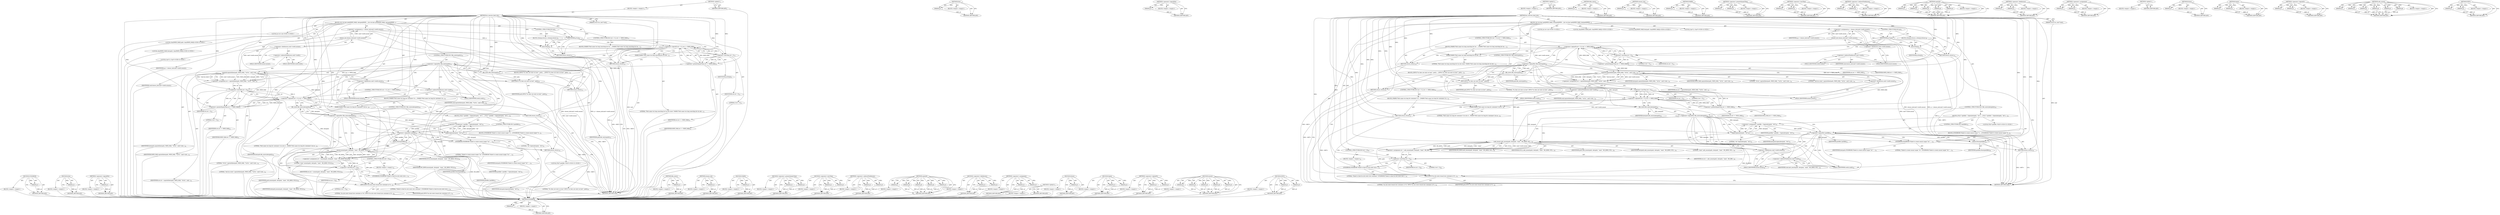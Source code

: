 digraph "INFO" {
vulnerable_224 [label=<(METHOD,SYSERROR)>];
vulnerable_225 [label=<(PARAM,p1)>];
vulnerable_226 [label=<(BLOCK,&lt;empty&gt;,&lt;empty&gt;)>];
vulnerable_227 [label=<(METHOD_RETURN,ANY)>];
vulnerable_175 [label=<(METHOD,free)>];
vulnerable_176 [label=<(PARAM,p1)>];
vulnerable_177 [label=<(BLOCK,&lt;empty&gt;,&lt;empty&gt;)>];
vulnerable_178 [label=<(METHOD_RETURN,ANY)>];
vulnerable_198 [label=<(METHOD,&lt;operator&gt;.logicalNot)>];
vulnerable_199 [label=<(PARAM,p1)>];
vulnerable_200 [label=<(BLOCK,&lt;empty&gt;,&lt;empty&gt;)>];
vulnerable_201 [label=<(METHOD_RETURN,ANY)>];
vulnerable_6 [label=<(METHOD,&lt;global&gt;)<SUB>1</SUB>>];
vulnerable_7 [label=<(BLOCK,&lt;empty&gt;,&lt;empty&gt;)<SUB>1</SUB>>];
vulnerable_8 [label=<(METHOD,lxc_execute_bind_init)<SUB>1</SUB>>];
vulnerable_9 [label=<(PARAM,struct lxc_conf *conf)<SUB>1</SUB>>];
vulnerable_10 [label=<(BLOCK,{
	int ret;
	char path[PATH_MAX], destpath[PATH...,{
	int ret;
	char path[PATH_MAX], destpath[PATH...)<SUB>2</SUB>>];
vulnerable_11 [label="<(LOCAL,int ret: int)<SUB>3</SUB>>"];
vulnerable_12 [label="<(LOCAL,char[PATH_MAX] path: char[PATH_MAX])<SUB>4</SUB>>"];
vulnerable_13 [label="<(LOCAL,char[PATH_MAX] destpath: char[PATH_MAX])<SUB>4</SUB>>"];
vulnerable_14 [label="<(LOCAL,char* p: char*)<SUB>4</SUB>>"];
vulnerable_15 [label=<(&lt;operator&gt;.assignment,p = choose_init(conf-&gt;rootfs.mount))<SUB>7</SUB>>];
vulnerable_16 [label=<(IDENTIFIER,p,p = choose_init(conf-&gt;rootfs.mount))<SUB>7</SUB>>];
vulnerable_17 [label=<(choose_init,choose_init(conf-&gt;rootfs.mount))<SUB>7</SUB>>];
vulnerable_18 [label=<(&lt;operator&gt;.fieldAccess,conf-&gt;rootfs.mount)<SUB>7</SUB>>];
vulnerable_19 [label=<(&lt;operator&gt;.indirectFieldAccess,conf-&gt;rootfs)<SUB>7</SUB>>];
vulnerable_20 [label=<(IDENTIFIER,conf,choose_init(conf-&gt;rootfs.mount))<SUB>7</SUB>>];
vulnerable_21 [label=<(FIELD_IDENTIFIER,rootfs,rootfs)<SUB>7</SUB>>];
vulnerable_22 [label=<(FIELD_IDENTIFIER,mount,mount)<SUB>7</SUB>>];
vulnerable_23 [label=<(CONTROL_STRUCTURE,IF,if (p))<SUB>8</SUB>>];
vulnerable_24 [label=<(IDENTIFIER,p,if (p))<SUB>8</SUB>>];
vulnerable_25 [label=<(BLOCK,{
		free(p);
		return;
	},{
		free(p);
		return;
	})<SUB>8</SUB>>];
vulnerable_26 [label=<(free,free(p))<SUB>9</SUB>>];
vulnerable_27 [label=<(IDENTIFIER,p,free(p))<SUB>9</SUB>>];
vulnerable_28 [label=<(RETURN,return;,return;)<SUB>10</SUB>>];
vulnerable_29 [label=<(CONTROL_STRUCTURE,IF,if (ret &lt; 0 || ret &gt;= PATH_MAX))<SUB>14</SUB>>];
vulnerable_30 [label=<(&lt;operator&gt;.logicalOr,ret &lt; 0 || ret &gt;= PATH_MAX)<SUB>14</SUB>>];
vulnerable_31 [label=<(&lt;operator&gt;.lessThan,ret &lt; 0)<SUB>14</SUB>>];
vulnerable_32 [label=<(IDENTIFIER,ret,ret &lt; 0)<SUB>14</SUB>>];
vulnerable_33 [label=<(LITERAL,0,ret &lt; 0)<SUB>14</SUB>>];
vulnerable_34 [label=<(&lt;operator&gt;.greaterEqualsThan,ret &gt;= PATH_MAX)<SUB>14</SUB>>];
vulnerable_35 [label=<(IDENTIFIER,ret,ret &gt;= PATH_MAX)<SUB>14</SUB>>];
vulnerable_36 [label=<(IDENTIFIER,PATH_MAX,ret &gt;= PATH_MAX)<SUB>14</SUB>>];
vulnerable_37 [label=<(BLOCK,{
		WARN(&quot;Path name too long searching for lxc....,{
		WARN(&quot;Path name too long searching for lxc....)<SUB>14</SUB>>];
vulnerable_38 [label=<(WARN,WARN(&quot;Path name too long searching for lxc.init...)<SUB>15</SUB>>];
vulnerable_39 [label=<(LITERAL,&quot;Path name too long searching for lxc.init.static&quot;,WARN(&quot;Path name too long searching for lxc.init...)<SUB>15</SUB>>];
vulnerable_40 [label=<(RETURN,return;,return;)<SUB>16</SUB>>];
vulnerable_41 [label=<(CONTROL_STRUCTURE,IF,if (!file_exists(path)))<SUB>19</SUB>>];
vulnerable_42 [label=<(&lt;operator&gt;.logicalNot,!file_exists(path))<SUB>19</SUB>>];
vulnerable_43 [label=<(file_exists,file_exists(path))<SUB>19</SUB>>];
vulnerable_44 [label=<(IDENTIFIER,path,file_exists(path))<SUB>19</SUB>>];
vulnerable_45 [label=<(BLOCK,{
		INFO(&quot;%s does not exist on host&quot;, path);
		...,{
		INFO(&quot;%s does not exist on host&quot;, path);
		...)<SUB>19</SUB>>];
vulnerable_46 [label=<(INFO,INFO(&quot;%s does not exist on host&quot;, path))<SUB>20</SUB>>];
vulnerable_47 [label=<(LITERAL,&quot;%s does not exist on host&quot;,INFO(&quot;%s does not exist on host&quot;, path))<SUB>20</SUB>>];
vulnerable_48 [label=<(IDENTIFIER,path,INFO(&quot;%s does not exist on host&quot;, path))<SUB>20</SUB>>];
vulnerable_49 [label=<(RETURN,return;,return;)<SUB>21</SUB>>];
vulnerable_50 [label=<(&lt;operator&gt;.assignment,ret = snprintf(destpath, PATH_MAX, &quot;%s%s&quot;, conf...)<SUB>24</SUB>>];
vulnerable_51 [label=<(IDENTIFIER,ret,ret = snprintf(destpath, PATH_MAX, &quot;%s%s&quot;, conf...)<SUB>24</SUB>>];
vulnerable_52 [label=<(snprintf,snprintf(destpath, PATH_MAX, &quot;%s%s&quot;, conf-&gt;root...)<SUB>24</SUB>>];
vulnerable_53 [label=<(IDENTIFIER,destpath,snprintf(destpath, PATH_MAX, &quot;%s%s&quot;, conf-&gt;root...)<SUB>24</SUB>>];
vulnerable_54 [label=<(IDENTIFIER,PATH_MAX,snprintf(destpath, PATH_MAX, &quot;%s%s&quot;, conf-&gt;root...)<SUB>24</SUB>>];
vulnerable_55 [label=<(LITERAL,&quot;%s%s&quot;,snprintf(destpath, PATH_MAX, &quot;%s%s&quot;, conf-&gt;root...)<SUB>24</SUB>>];
vulnerable_56 [label=<(&lt;operator&gt;.fieldAccess,conf-&gt;rootfs.mount)<SUB>24</SUB>>];
vulnerable_57 [label=<(&lt;operator&gt;.indirectFieldAccess,conf-&gt;rootfs)<SUB>24</SUB>>];
vulnerable_58 [label=<(IDENTIFIER,conf,snprintf(destpath, PATH_MAX, &quot;%s%s&quot;, conf-&gt;root...)<SUB>24</SUB>>];
vulnerable_59 [label=<(FIELD_IDENTIFIER,rootfs,rootfs)<SUB>24</SUB>>];
vulnerable_60 [label=<(FIELD_IDENTIFIER,mount,mount)<SUB>24</SUB>>];
vulnerable_61 [label=<(LITERAL,&quot;/init.lxc.static&quot;,snprintf(destpath, PATH_MAX, &quot;%s%s&quot;, conf-&gt;root...)<SUB>24</SUB>>];
vulnerable_62 [label=<(CONTROL_STRUCTURE,IF,if (ret &lt; 0 || ret &gt;= PATH_MAX))<SUB>25</SUB>>];
vulnerable_63 [label=<(&lt;operator&gt;.logicalOr,ret &lt; 0 || ret &gt;= PATH_MAX)<SUB>25</SUB>>];
vulnerable_64 [label=<(&lt;operator&gt;.lessThan,ret &lt; 0)<SUB>25</SUB>>];
vulnerable_65 [label=<(IDENTIFIER,ret,ret &lt; 0)<SUB>25</SUB>>];
vulnerable_66 [label=<(LITERAL,0,ret &lt; 0)<SUB>25</SUB>>];
vulnerable_67 [label=<(&lt;operator&gt;.greaterEqualsThan,ret &gt;= PATH_MAX)<SUB>25</SUB>>];
vulnerable_68 [label=<(IDENTIFIER,ret,ret &gt;= PATH_MAX)<SUB>25</SUB>>];
vulnerable_69 [label=<(IDENTIFIER,PATH_MAX,ret &gt;= PATH_MAX)<SUB>25</SUB>>];
vulnerable_70 [label=<(BLOCK,{
		WARN(&quot;Path name too long for container's lx...,{
		WARN(&quot;Path name too long for container's lx...)<SUB>25</SUB>>];
vulnerable_71 [label=<(WARN,WARN(&quot;Path name too long for container's lxc.in...)<SUB>26</SUB>>];
vulnerable_72 [label=<(LITERAL,&quot;Path name too long for container's lxc.init.st...,WARN(&quot;Path name too long for container's lxc.in...)<SUB>26</SUB>>];
vulnerable_73 [label=<(RETURN,return;,return;)<SUB>27</SUB>>];
vulnerable_74 [label=<(CONTROL_STRUCTURE,IF,if (!file_exists(destpath)))<SUB>30</SUB>>];
vulnerable_75 [label=<(&lt;operator&gt;.logicalNot,!file_exists(destpath))<SUB>30</SUB>>];
vulnerable_76 [label=<(file_exists,file_exists(destpath))<SUB>30</SUB>>];
vulnerable_77 [label=<(IDENTIFIER,destpath,file_exists(destpath))<SUB>30</SUB>>];
vulnerable_78 [label=<(BLOCK,{
		FILE * pathfile = fopen(destpath, &quot;wb&quot;);
		...,{
		FILE * pathfile = fopen(destpath, &quot;wb&quot;);
		...)<SUB>30</SUB>>];
vulnerable_79 [label="<(LOCAL,FILE* pathfile: FILE*)<SUB>31</SUB>>"];
vulnerable_80 [label=<(&lt;operator&gt;.assignment,* pathfile = fopen(destpath, &quot;wb&quot;))<SUB>31</SUB>>];
vulnerable_81 [label=<(IDENTIFIER,pathfile,* pathfile = fopen(destpath, &quot;wb&quot;))<SUB>31</SUB>>];
vulnerable_82 [label=<(fopen,fopen(destpath, &quot;wb&quot;))<SUB>31</SUB>>];
vulnerable_83 [label=<(IDENTIFIER,destpath,fopen(destpath, &quot;wb&quot;))<SUB>31</SUB>>];
vulnerable_84 [label=<(LITERAL,&quot;wb&quot;,fopen(destpath, &quot;wb&quot;))<SUB>31</SUB>>];
vulnerable_85 [label=<(CONTROL_STRUCTURE,IF,if (!pathfile))<SUB>32</SUB>>];
vulnerable_86 [label=<(&lt;operator&gt;.logicalNot,!pathfile)<SUB>32</SUB>>];
vulnerable_87 [label=<(IDENTIFIER,pathfile,!pathfile)<SUB>32</SUB>>];
vulnerable_88 [label=<(BLOCK,{
			SYSERROR(&quot;Failed to create mount target '%...,{
			SYSERROR(&quot;Failed to create mount target '%...)<SUB>32</SUB>>];
vulnerable_89 [label=<(SYSERROR,SYSERROR(&quot;Failed to create mount target '%s'&quot;, ...)<SUB>33</SUB>>];
vulnerable_90 [label=<(LITERAL,&quot;Failed to create mount target '%s'&quot;,SYSERROR(&quot;Failed to create mount target '%s'&quot;, ...)<SUB>33</SUB>>];
vulnerable_91 [label=<(IDENTIFIER,destpath,SYSERROR(&quot;Failed to create mount target '%s'&quot;, ...)<SUB>33</SUB>>];
vulnerable_92 [label=<(RETURN,return;,return;)<SUB>34</SUB>>];
vulnerable_93 [label=<(fclose,fclose(pathfile))<SUB>36</SUB>>];
vulnerable_94 [label=<(IDENTIFIER,pathfile,fclose(pathfile))<SUB>36</SUB>>];
vulnerable_95 [label=<(&lt;operator&gt;.assignment,ret = mount(path, destpath, &quot;none&quot;, MS_BIND, NULL))<SUB>39</SUB>>];
vulnerable_96 [label=<(IDENTIFIER,ret,ret = mount(path, destpath, &quot;none&quot;, MS_BIND, NULL))<SUB>39</SUB>>];
vulnerable_97 [label=<(mount,mount(path, destpath, &quot;none&quot;, MS_BIND, NULL))<SUB>39</SUB>>];
vulnerable_98 [label=<(IDENTIFIER,path,mount(path, destpath, &quot;none&quot;, MS_BIND, NULL))<SUB>39</SUB>>];
vulnerable_99 [label=<(IDENTIFIER,destpath,mount(path, destpath, &quot;none&quot;, MS_BIND, NULL))<SUB>39</SUB>>];
vulnerable_100 [label=<(LITERAL,&quot;none&quot;,mount(path, destpath, &quot;none&quot;, MS_BIND, NULL))<SUB>39</SUB>>];
vulnerable_101 [label=<(IDENTIFIER,MS_BIND,mount(path, destpath, &quot;none&quot;, MS_BIND, NULL))<SUB>39</SUB>>];
vulnerable_102 [label=<(IDENTIFIER,NULL,mount(path, destpath, &quot;none&quot;, MS_BIND, NULL))<SUB>39</SUB>>];
vulnerable_103 [label=<(CONTROL_STRUCTURE,IF,if (ret &lt; 0))<SUB>40</SUB>>];
vulnerable_104 [label=<(&lt;operator&gt;.lessThan,ret &lt; 0)<SUB>40</SUB>>];
vulnerable_105 [label=<(IDENTIFIER,ret,ret &lt; 0)<SUB>40</SUB>>];
vulnerable_106 [label=<(LITERAL,0,ret &lt; 0)<SUB>40</SUB>>];
vulnerable_107 [label=<(BLOCK,&lt;empty&gt;,&lt;empty&gt;)<SUB>41</SUB>>];
vulnerable_108 [label=<(SYSERROR,SYSERROR(&quot;Failed to bind lxc.init.static into c...)<SUB>41</SUB>>];
vulnerable_109 [label=<(LITERAL,&quot;Failed to bind lxc.init.static into container&quot;,SYSERROR(&quot;Failed to bind lxc.init.static into c...)<SUB>41</SUB>>];
vulnerable_110 [label=<(INFO,INFO(&quot;lxc.init.static bound into container at %...)<SUB>42</SUB>>];
vulnerable_111 [label=<(LITERAL,&quot;lxc.init.static bound into container at %s&quot;,INFO(&quot;lxc.init.static bound into container at %...)<SUB>42</SUB>>];
vulnerable_112 [label=<(IDENTIFIER,path,INFO(&quot;lxc.init.static bound into container at %...)<SUB>42</SUB>>];
vulnerable_113 [label=<(METHOD_RETURN,void)<SUB>1</SUB>>];
vulnerable_115 [label=<(METHOD_RETURN,ANY)<SUB>1</SUB>>];
vulnerable_202 [label=<(METHOD,file_exists)>];
vulnerable_203 [label=<(PARAM,p1)>];
vulnerable_204 [label=<(BLOCK,&lt;empty&gt;,&lt;empty&gt;)>];
vulnerable_205 [label=<(METHOD_RETURN,ANY)>];
vulnerable_161 [label=<(METHOD,choose_init)>];
vulnerable_162 [label=<(PARAM,p1)>];
vulnerable_163 [label=<(BLOCK,&lt;empty&gt;,&lt;empty&gt;)>];
vulnerable_164 [label=<(METHOD_RETURN,ANY)>];
vulnerable_194 [label=<(METHOD,WARN)>];
vulnerable_195 [label=<(PARAM,p1)>];
vulnerable_196 [label=<(BLOCK,&lt;empty&gt;,&lt;empty&gt;)>];
vulnerable_197 [label=<(METHOD_RETURN,ANY)>];
vulnerable_189 [label=<(METHOD,&lt;operator&gt;.greaterEqualsThan)>];
vulnerable_190 [label=<(PARAM,p1)>];
vulnerable_191 [label=<(PARAM,p2)>];
vulnerable_192 [label=<(BLOCK,&lt;empty&gt;,&lt;empty&gt;)>];
vulnerable_193 [label=<(METHOD_RETURN,ANY)>];
vulnerable_184 [label=<(METHOD,&lt;operator&gt;.lessThan)>];
vulnerable_185 [label=<(PARAM,p1)>];
vulnerable_186 [label=<(PARAM,p2)>];
vulnerable_187 [label=<(BLOCK,&lt;empty&gt;,&lt;empty&gt;)>];
vulnerable_188 [label=<(METHOD_RETURN,ANY)>];
vulnerable_170 [label=<(METHOD,&lt;operator&gt;.indirectFieldAccess)>];
vulnerable_171 [label=<(PARAM,p1)>];
vulnerable_172 [label=<(PARAM,p2)>];
vulnerable_173 [label=<(BLOCK,&lt;empty&gt;,&lt;empty&gt;)>];
vulnerable_174 [label=<(METHOD_RETURN,ANY)>];
vulnerable_211 [label=<(METHOD,snprintf)>];
vulnerable_212 [label=<(PARAM,p1)>];
vulnerable_213 [label=<(PARAM,p2)>];
vulnerable_214 [label=<(PARAM,p3)>];
vulnerable_215 [label=<(PARAM,p4)>];
vulnerable_216 [label=<(PARAM,p5)>];
vulnerable_217 [label=<(BLOCK,&lt;empty&gt;,&lt;empty&gt;)>];
vulnerable_218 [label=<(METHOD_RETURN,ANY)>];
vulnerable_165 [label=<(METHOD,&lt;operator&gt;.fieldAccess)>];
vulnerable_166 [label=<(PARAM,p1)>];
vulnerable_167 [label=<(PARAM,p2)>];
vulnerable_168 [label=<(BLOCK,&lt;empty&gt;,&lt;empty&gt;)>];
vulnerable_169 [label=<(METHOD_RETURN,ANY)>];
vulnerable_156 [label=<(METHOD,&lt;operator&gt;.assignment)>];
vulnerable_157 [label=<(PARAM,p1)>];
vulnerable_158 [label=<(PARAM,p2)>];
vulnerable_159 [label=<(BLOCK,&lt;empty&gt;,&lt;empty&gt;)>];
vulnerable_160 [label=<(METHOD_RETURN,ANY)>];
vulnerable_150 [label=<(METHOD,&lt;global&gt;)<SUB>1</SUB>>];
vulnerable_151 [label=<(BLOCK,&lt;empty&gt;,&lt;empty&gt;)>];
vulnerable_152 [label=<(METHOD_RETURN,ANY)>];
vulnerable_228 [label=<(METHOD,fclose)>];
vulnerable_229 [label=<(PARAM,p1)>];
vulnerable_230 [label=<(BLOCK,&lt;empty&gt;,&lt;empty&gt;)>];
vulnerable_231 [label=<(METHOD_RETURN,ANY)>];
vulnerable_219 [label=<(METHOD,fopen)>];
vulnerable_220 [label=<(PARAM,p1)>];
vulnerable_221 [label=<(PARAM,p2)>];
vulnerable_222 [label=<(BLOCK,&lt;empty&gt;,&lt;empty&gt;)>];
vulnerable_223 [label=<(METHOD_RETURN,ANY)>];
vulnerable_179 [label=<(METHOD,&lt;operator&gt;.logicalOr)>];
vulnerable_180 [label=<(PARAM,p1)>];
vulnerable_181 [label=<(PARAM,p2)>];
vulnerable_182 [label=<(BLOCK,&lt;empty&gt;,&lt;empty&gt;)>];
vulnerable_183 [label=<(METHOD_RETURN,ANY)>];
vulnerable_232 [label=<(METHOD,mount)>];
vulnerable_233 [label=<(PARAM,p1)>];
vulnerable_234 [label=<(PARAM,p2)>];
vulnerable_235 [label=<(PARAM,p3)>];
vulnerable_236 [label=<(PARAM,p4)>];
vulnerable_237 [label=<(PARAM,p5)>];
vulnerable_238 [label=<(BLOCK,&lt;empty&gt;,&lt;empty&gt;)>];
vulnerable_239 [label=<(METHOD_RETURN,ANY)>];
vulnerable_206 [label=<(METHOD,INFO)>];
vulnerable_207 [label=<(PARAM,p1)>];
vulnerable_208 [label=<(PARAM,p2)>];
vulnerable_209 [label=<(BLOCK,&lt;empty&gt;,&lt;empty&gt;)>];
vulnerable_210 [label=<(METHOD_RETURN,ANY)>];
fixed_229 [label=<(METHOD,SYSERROR)>];
fixed_230 [label=<(PARAM,p1)>];
fixed_231 [label=<(BLOCK,&lt;empty&gt;,&lt;empty&gt;)>];
fixed_232 [label=<(METHOD_RETURN,ANY)>];
fixed_180 [label=<(METHOD,free)>];
fixed_181 [label=<(PARAM,p1)>];
fixed_182 [label=<(BLOCK,&lt;empty&gt;,&lt;empty&gt;)>];
fixed_183 [label=<(METHOD_RETURN,ANY)>];
fixed_203 [label=<(METHOD,&lt;operator&gt;.logicalNot)>];
fixed_204 [label=<(PARAM,p1)>];
fixed_205 [label=<(BLOCK,&lt;empty&gt;,&lt;empty&gt;)>];
fixed_206 [label=<(METHOD_RETURN,ANY)>];
fixed_6 [label=<(METHOD,&lt;global&gt;)<SUB>1</SUB>>];
fixed_7 [label=<(BLOCK,&lt;empty&gt;,&lt;empty&gt;)<SUB>1</SUB>>];
fixed_8 [label=<(METHOD,lxc_execute_bind_init)<SUB>1</SUB>>];
fixed_9 [label=<(PARAM,struct lxc_conf *conf)<SUB>1</SUB>>];
fixed_10 [label=<(BLOCK,{
	int ret;
	char path[PATH_MAX], destpath[PATH...,{
	int ret;
	char path[PATH_MAX], destpath[PATH...)<SUB>2</SUB>>];
fixed_11 [label="<(LOCAL,int ret: int)<SUB>3</SUB>>"];
fixed_12 [label="<(LOCAL,char[PATH_MAX] path: char[PATH_MAX])<SUB>4</SUB>>"];
fixed_13 [label="<(LOCAL,char[PATH_MAX] destpath: char[PATH_MAX])<SUB>4</SUB>>"];
fixed_14 [label="<(LOCAL,char* p: char*)<SUB>4</SUB>>"];
fixed_15 [label=<(&lt;operator&gt;.assignment,p = choose_init(conf-&gt;rootfs.mount))<SUB>7</SUB>>];
fixed_16 [label=<(IDENTIFIER,p,p = choose_init(conf-&gt;rootfs.mount))<SUB>7</SUB>>];
fixed_17 [label=<(choose_init,choose_init(conf-&gt;rootfs.mount))<SUB>7</SUB>>];
fixed_18 [label=<(&lt;operator&gt;.fieldAccess,conf-&gt;rootfs.mount)<SUB>7</SUB>>];
fixed_19 [label=<(&lt;operator&gt;.indirectFieldAccess,conf-&gt;rootfs)<SUB>7</SUB>>];
fixed_20 [label=<(IDENTIFIER,conf,choose_init(conf-&gt;rootfs.mount))<SUB>7</SUB>>];
fixed_21 [label=<(FIELD_IDENTIFIER,rootfs,rootfs)<SUB>7</SUB>>];
fixed_22 [label=<(FIELD_IDENTIFIER,mount,mount)<SUB>7</SUB>>];
fixed_23 [label=<(CONTROL_STRUCTURE,IF,if (p))<SUB>8</SUB>>];
fixed_24 [label=<(IDENTIFIER,p,if (p))<SUB>8</SUB>>];
fixed_25 [label=<(BLOCK,{
		free(p);
		return;
	},{
		free(p);
		return;
	})<SUB>8</SUB>>];
fixed_26 [label=<(free,free(p))<SUB>9</SUB>>];
fixed_27 [label=<(IDENTIFIER,p,free(p))<SUB>9</SUB>>];
fixed_28 [label=<(RETURN,return;,return;)<SUB>10</SUB>>];
fixed_29 [label=<(CONTROL_STRUCTURE,IF,if (ret &lt; 0 || ret &gt;= PATH_MAX))<SUB>14</SUB>>];
fixed_30 [label=<(&lt;operator&gt;.logicalOr,ret &lt; 0 || ret &gt;= PATH_MAX)<SUB>14</SUB>>];
fixed_31 [label=<(&lt;operator&gt;.lessThan,ret &lt; 0)<SUB>14</SUB>>];
fixed_32 [label=<(IDENTIFIER,ret,ret &lt; 0)<SUB>14</SUB>>];
fixed_33 [label=<(LITERAL,0,ret &lt; 0)<SUB>14</SUB>>];
fixed_34 [label=<(&lt;operator&gt;.greaterEqualsThan,ret &gt;= PATH_MAX)<SUB>14</SUB>>];
fixed_35 [label=<(IDENTIFIER,ret,ret &gt;= PATH_MAX)<SUB>14</SUB>>];
fixed_36 [label=<(IDENTIFIER,PATH_MAX,ret &gt;= PATH_MAX)<SUB>14</SUB>>];
fixed_37 [label=<(BLOCK,{
		WARN(&quot;Path name too long searching for lxc....,{
		WARN(&quot;Path name too long searching for lxc....)<SUB>14</SUB>>];
fixed_38 [label=<(WARN,WARN(&quot;Path name too long searching for lxc.init...)<SUB>15</SUB>>];
fixed_39 [label=<(LITERAL,&quot;Path name too long searching for lxc.init.static&quot;,WARN(&quot;Path name too long searching for lxc.init...)<SUB>15</SUB>>];
fixed_40 [label=<(RETURN,return;,return;)<SUB>16</SUB>>];
fixed_41 [label=<(CONTROL_STRUCTURE,IF,if (!file_exists(path)))<SUB>19</SUB>>];
fixed_42 [label=<(&lt;operator&gt;.logicalNot,!file_exists(path))<SUB>19</SUB>>];
fixed_43 [label=<(file_exists,file_exists(path))<SUB>19</SUB>>];
fixed_44 [label=<(IDENTIFIER,path,file_exists(path))<SUB>19</SUB>>];
fixed_45 [label=<(BLOCK,{
		INFO(&quot;%s does not exist on host&quot;, path);
		...,{
		INFO(&quot;%s does not exist on host&quot;, path);
		...)<SUB>19</SUB>>];
fixed_46 [label=<(INFO,INFO(&quot;%s does not exist on host&quot;, path))<SUB>20</SUB>>];
fixed_47 [label=<(LITERAL,&quot;%s does not exist on host&quot;,INFO(&quot;%s does not exist on host&quot;, path))<SUB>20</SUB>>];
fixed_48 [label=<(IDENTIFIER,path,INFO(&quot;%s does not exist on host&quot;, path))<SUB>20</SUB>>];
fixed_49 [label=<(RETURN,return;,return;)<SUB>21</SUB>>];
fixed_50 [label=<(&lt;operator&gt;.assignment,ret = snprintf(destpath, PATH_MAX, &quot;%s%s&quot;, conf...)<SUB>24</SUB>>];
fixed_51 [label=<(IDENTIFIER,ret,ret = snprintf(destpath, PATH_MAX, &quot;%s%s&quot;, conf...)<SUB>24</SUB>>];
fixed_52 [label=<(snprintf,snprintf(destpath, PATH_MAX, &quot;%s%s&quot;, conf-&gt;root...)<SUB>24</SUB>>];
fixed_53 [label=<(IDENTIFIER,destpath,snprintf(destpath, PATH_MAX, &quot;%s%s&quot;, conf-&gt;root...)<SUB>24</SUB>>];
fixed_54 [label=<(IDENTIFIER,PATH_MAX,snprintf(destpath, PATH_MAX, &quot;%s%s&quot;, conf-&gt;root...)<SUB>24</SUB>>];
fixed_55 [label=<(LITERAL,&quot;%s%s&quot;,snprintf(destpath, PATH_MAX, &quot;%s%s&quot;, conf-&gt;root...)<SUB>24</SUB>>];
fixed_56 [label=<(&lt;operator&gt;.fieldAccess,conf-&gt;rootfs.mount)<SUB>24</SUB>>];
fixed_57 [label=<(&lt;operator&gt;.indirectFieldAccess,conf-&gt;rootfs)<SUB>24</SUB>>];
fixed_58 [label=<(IDENTIFIER,conf,snprintf(destpath, PATH_MAX, &quot;%s%s&quot;, conf-&gt;root...)<SUB>24</SUB>>];
fixed_59 [label=<(FIELD_IDENTIFIER,rootfs,rootfs)<SUB>24</SUB>>];
fixed_60 [label=<(FIELD_IDENTIFIER,mount,mount)<SUB>24</SUB>>];
fixed_61 [label=<(LITERAL,&quot;/init.lxc.static&quot;,snprintf(destpath, PATH_MAX, &quot;%s%s&quot;, conf-&gt;root...)<SUB>24</SUB>>];
fixed_62 [label=<(CONTROL_STRUCTURE,IF,if (ret &lt; 0 || ret &gt;= PATH_MAX))<SUB>25</SUB>>];
fixed_63 [label=<(&lt;operator&gt;.logicalOr,ret &lt; 0 || ret &gt;= PATH_MAX)<SUB>25</SUB>>];
fixed_64 [label=<(&lt;operator&gt;.lessThan,ret &lt; 0)<SUB>25</SUB>>];
fixed_65 [label=<(IDENTIFIER,ret,ret &lt; 0)<SUB>25</SUB>>];
fixed_66 [label=<(LITERAL,0,ret &lt; 0)<SUB>25</SUB>>];
fixed_67 [label=<(&lt;operator&gt;.greaterEqualsThan,ret &gt;= PATH_MAX)<SUB>25</SUB>>];
fixed_68 [label=<(IDENTIFIER,ret,ret &gt;= PATH_MAX)<SUB>25</SUB>>];
fixed_69 [label=<(IDENTIFIER,PATH_MAX,ret &gt;= PATH_MAX)<SUB>25</SUB>>];
fixed_70 [label=<(BLOCK,{
		WARN(&quot;Path name too long for container's lx...,{
		WARN(&quot;Path name too long for container's lx...)<SUB>25</SUB>>];
fixed_71 [label=<(WARN,WARN(&quot;Path name too long for container's lxc.in...)<SUB>26</SUB>>];
fixed_72 [label=<(LITERAL,&quot;Path name too long for container's lxc.init.st...,WARN(&quot;Path name too long for container's lxc.in...)<SUB>26</SUB>>];
fixed_73 [label=<(RETURN,return;,return;)<SUB>27</SUB>>];
fixed_74 [label=<(CONTROL_STRUCTURE,IF,if (!file_exists(destpath)))<SUB>30</SUB>>];
fixed_75 [label=<(&lt;operator&gt;.logicalNot,!file_exists(destpath))<SUB>30</SUB>>];
fixed_76 [label=<(file_exists,file_exists(destpath))<SUB>30</SUB>>];
fixed_77 [label=<(IDENTIFIER,destpath,file_exists(destpath))<SUB>30</SUB>>];
fixed_78 [label=<(BLOCK,{
		FILE * pathfile = fopen(destpath, &quot;wb&quot;);
		...,{
		FILE * pathfile = fopen(destpath, &quot;wb&quot;);
		...)<SUB>30</SUB>>];
fixed_79 [label="<(LOCAL,FILE* pathfile: FILE*)<SUB>31</SUB>>"];
fixed_80 [label=<(&lt;operator&gt;.assignment,* pathfile = fopen(destpath, &quot;wb&quot;))<SUB>31</SUB>>];
fixed_81 [label=<(IDENTIFIER,pathfile,* pathfile = fopen(destpath, &quot;wb&quot;))<SUB>31</SUB>>];
fixed_82 [label=<(fopen,fopen(destpath, &quot;wb&quot;))<SUB>31</SUB>>];
fixed_83 [label=<(IDENTIFIER,destpath,fopen(destpath, &quot;wb&quot;))<SUB>31</SUB>>];
fixed_84 [label=<(LITERAL,&quot;wb&quot;,fopen(destpath, &quot;wb&quot;))<SUB>31</SUB>>];
fixed_85 [label=<(CONTROL_STRUCTURE,IF,if (!pathfile))<SUB>32</SUB>>];
fixed_86 [label=<(&lt;operator&gt;.logicalNot,!pathfile)<SUB>32</SUB>>];
fixed_87 [label=<(IDENTIFIER,pathfile,!pathfile)<SUB>32</SUB>>];
fixed_88 [label=<(BLOCK,{
			SYSERROR(&quot;Failed to create mount target '%...,{
			SYSERROR(&quot;Failed to create mount target '%...)<SUB>32</SUB>>];
fixed_89 [label=<(SYSERROR,SYSERROR(&quot;Failed to create mount target '%s'&quot;, ...)<SUB>33</SUB>>];
fixed_90 [label=<(LITERAL,&quot;Failed to create mount target '%s'&quot;,SYSERROR(&quot;Failed to create mount target '%s'&quot;, ...)<SUB>33</SUB>>];
fixed_91 [label=<(IDENTIFIER,destpath,SYSERROR(&quot;Failed to create mount target '%s'&quot;, ...)<SUB>33</SUB>>];
fixed_92 [label=<(RETURN,return;,return;)<SUB>34</SUB>>];
fixed_93 [label=<(fclose,fclose(pathfile))<SUB>36</SUB>>];
fixed_94 [label=<(IDENTIFIER,pathfile,fclose(pathfile))<SUB>36</SUB>>];
fixed_95 [label=<(&lt;operator&gt;.assignment,ret = safe_mount(path, destpath, &quot;none&quot;, MS_BIN...)<SUB>39</SUB>>];
fixed_96 [label=<(IDENTIFIER,ret,ret = safe_mount(path, destpath, &quot;none&quot;, MS_BIN...)<SUB>39</SUB>>];
fixed_97 [label=<(safe_mount,safe_mount(path, destpath, &quot;none&quot;, MS_BIND, NUL...)<SUB>39</SUB>>];
fixed_98 [label=<(IDENTIFIER,path,safe_mount(path, destpath, &quot;none&quot;, MS_BIND, NUL...)<SUB>39</SUB>>];
fixed_99 [label=<(IDENTIFIER,destpath,safe_mount(path, destpath, &quot;none&quot;, MS_BIND, NUL...)<SUB>39</SUB>>];
fixed_100 [label=<(LITERAL,&quot;none&quot;,safe_mount(path, destpath, &quot;none&quot;, MS_BIND, NUL...)<SUB>39</SUB>>];
fixed_101 [label=<(IDENTIFIER,MS_BIND,safe_mount(path, destpath, &quot;none&quot;, MS_BIND, NUL...)<SUB>39</SUB>>];
fixed_102 [label=<(IDENTIFIER,NULL,safe_mount(path, destpath, &quot;none&quot;, MS_BIND, NUL...)<SUB>39</SUB>>];
fixed_103 [label=<(&lt;operator&gt;.fieldAccess,conf-&gt;rootfs.mount)<SUB>39</SUB>>];
fixed_104 [label=<(&lt;operator&gt;.indirectFieldAccess,conf-&gt;rootfs)<SUB>39</SUB>>];
fixed_105 [label=<(IDENTIFIER,conf,safe_mount(path, destpath, &quot;none&quot;, MS_BIND, NUL...)<SUB>39</SUB>>];
fixed_106 [label=<(FIELD_IDENTIFIER,rootfs,rootfs)<SUB>39</SUB>>];
fixed_107 [label=<(FIELD_IDENTIFIER,mount,mount)<SUB>39</SUB>>];
fixed_108 [label=<(CONTROL_STRUCTURE,IF,if (ret &lt; 0))<SUB>40</SUB>>];
fixed_109 [label=<(&lt;operator&gt;.lessThan,ret &lt; 0)<SUB>40</SUB>>];
fixed_110 [label=<(IDENTIFIER,ret,ret &lt; 0)<SUB>40</SUB>>];
fixed_111 [label=<(LITERAL,0,ret &lt; 0)<SUB>40</SUB>>];
fixed_112 [label=<(BLOCK,&lt;empty&gt;,&lt;empty&gt;)<SUB>41</SUB>>];
fixed_113 [label=<(SYSERROR,SYSERROR(&quot;Failed to bind lxc.init.static into c...)<SUB>41</SUB>>];
fixed_114 [label=<(LITERAL,&quot;Failed to bind lxc.init.static into container&quot;,SYSERROR(&quot;Failed to bind lxc.init.static into c...)<SUB>41</SUB>>];
fixed_115 [label=<(INFO,INFO(&quot;lxc.init.static bound into container at %...)<SUB>42</SUB>>];
fixed_116 [label=<(LITERAL,&quot;lxc.init.static bound into container at %s&quot;,INFO(&quot;lxc.init.static bound into container at %...)<SUB>42</SUB>>];
fixed_117 [label=<(IDENTIFIER,path,INFO(&quot;lxc.init.static bound into container at %...)<SUB>42</SUB>>];
fixed_118 [label=<(METHOD_RETURN,void)<SUB>1</SUB>>];
fixed_120 [label=<(METHOD_RETURN,ANY)<SUB>1</SUB>>];
fixed_207 [label=<(METHOD,file_exists)>];
fixed_208 [label=<(PARAM,p1)>];
fixed_209 [label=<(BLOCK,&lt;empty&gt;,&lt;empty&gt;)>];
fixed_210 [label=<(METHOD_RETURN,ANY)>];
fixed_166 [label=<(METHOD,choose_init)>];
fixed_167 [label=<(PARAM,p1)>];
fixed_168 [label=<(BLOCK,&lt;empty&gt;,&lt;empty&gt;)>];
fixed_169 [label=<(METHOD_RETURN,ANY)>];
fixed_199 [label=<(METHOD,WARN)>];
fixed_200 [label=<(PARAM,p1)>];
fixed_201 [label=<(BLOCK,&lt;empty&gt;,&lt;empty&gt;)>];
fixed_202 [label=<(METHOD_RETURN,ANY)>];
fixed_194 [label=<(METHOD,&lt;operator&gt;.greaterEqualsThan)>];
fixed_195 [label=<(PARAM,p1)>];
fixed_196 [label=<(PARAM,p2)>];
fixed_197 [label=<(BLOCK,&lt;empty&gt;,&lt;empty&gt;)>];
fixed_198 [label=<(METHOD_RETURN,ANY)>];
fixed_189 [label=<(METHOD,&lt;operator&gt;.lessThan)>];
fixed_190 [label=<(PARAM,p1)>];
fixed_191 [label=<(PARAM,p2)>];
fixed_192 [label=<(BLOCK,&lt;empty&gt;,&lt;empty&gt;)>];
fixed_193 [label=<(METHOD_RETURN,ANY)>];
fixed_175 [label=<(METHOD,&lt;operator&gt;.indirectFieldAccess)>];
fixed_176 [label=<(PARAM,p1)>];
fixed_177 [label=<(PARAM,p2)>];
fixed_178 [label=<(BLOCK,&lt;empty&gt;,&lt;empty&gt;)>];
fixed_179 [label=<(METHOD_RETURN,ANY)>];
fixed_216 [label=<(METHOD,snprintf)>];
fixed_217 [label=<(PARAM,p1)>];
fixed_218 [label=<(PARAM,p2)>];
fixed_219 [label=<(PARAM,p3)>];
fixed_220 [label=<(PARAM,p4)>];
fixed_221 [label=<(PARAM,p5)>];
fixed_222 [label=<(BLOCK,&lt;empty&gt;,&lt;empty&gt;)>];
fixed_223 [label=<(METHOD_RETURN,ANY)>];
fixed_170 [label=<(METHOD,&lt;operator&gt;.fieldAccess)>];
fixed_171 [label=<(PARAM,p1)>];
fixed_172 [label=<(PARAM,p2)>];
fixed_173 [label=<(BLOCK,&lt;empty&gt;,&lt;empty&gt;)>];
fixed_174 [label=<(METHOD_RETURN,ANY)>];
fixed_161 [label=<(METHOD,&lt;operator&gt;.assignment)>];
fixed_162 [label=<(PARAM,p1)>];
fixed_163 [label=<(PARAM,p2)>];
fixed_164 [label=<(BLOCK,&lt;empty&gt;,&lt;empty&gt;)>];
fixed_165 [label=<(METHOD_RETURN,ANY)>];
fixed_155 [label=<(METHOD,&lt;global&gt;)<SUB>1</SUB>>];
fixed_156 [label=<(BLOCK,&lt;empty&gt;,&lt;empty&gt;)>];
fixed_157 [label=<(METHOD_RETURN,ANY)>];
fixed_233 [label=<(METHOD,fclose)>];
fixed_234 [label=<(PARAM,p1)>];
fixed_235 [label=<(BLOCK,&lt;empty&gt;,&lt;empty&gt;)>];
fixed_236 [label=<(METHOD_RETURN,ANY)>];
fixed_224 [label=<(METHOD,fopen)>];
fixed_225 [label=<(PARAM,p1)>];
fixed_226 [label=<(PARAM,p2)>];
fixed_227 [label=<(BLOCK,&lt;empty&gt;,&lt;empty&gt;)>];
fixed_228 [label=<(METHOD_RETURN,ANY)>];
fixed_184 [label=<(METHOD,&lt;operator&gt;.logicalOr)>];
fixed_185 [label=<(PARAM,p1)>];
fixed_186 [label=<(PARAM,p2)>];
fixed_187 [label=<(BLOCK,&lt;empty&gt;,&lt;empty&gt;)>];
fixed_188 [label=<(METHOD_RETURN,ANY)>];
fixed_237 [label=<(METHOD,safe_mount)>];
fixed_238 [label=<(PARAM,p1)>];
fixed_239 [label=<(PARAM,p2)>];
fixed_240 [label=<(PARAM,p3)>];
fixed_241 [label=<(PARAM,p4)>];
fixed_242 [label=<(PARAM,p5)>];
fixed_243 [label=<(PARAM,p6)>];
fixed_244 [label=<(BLOCK,&lt;empty&gt;,&lt;empty&gt;)>];
fixed_245 [label=<(METHOD_RETURN,ANY)>];
fixed_211 [label=<(METHOD,INFO)>];
fixed_212 [label=<(PARAM,p1)>];
fixed_213 [label=<(PARAM,p2)>];
fixed_214 [label=<(BLOCK,&lt;empty&gt;,&lt;empty&gt;)>];
fixed_215 [label=<(METHOD_RETURN,ANY)>];
vulnerable_224 -> vulnerable_225  [key=0, label="AST: "];
vulnerable_224 -> vulnerable_225  [key=1, label="DDG: "];
vulnerable_224 -> vulnerable_226  [key=0, label="AST: "];
vulnerable_224 -> vulnerable_227  [key=0, label="AST: "];
vulnerable_224 -> vulnerable_227  [key=1, label="CFG: "];
vulnerable_225 -> vulnerable_227  [key=0, label="DDG: p1"];
vulnerable_226 -> fixed_229  [key=0];
vulnerable_227 -> fixed_229  [key=0];
vulnerable_175 -> vulnerable_176  [key=0, label="AST: "];
vulnerable_175 -> vulnerable_176  [key=1, label="DDG: "];
vulnerable_175 -> vulnerable_177  [key=0, label="AST: "];
vulnerable_175 -> vulnerable_178  [key=0, label="AST: "];
vulnerable_175 -> vulnerable_178  [key=1, label="CFG: "];
vulnerable_176 -> vulnerable_178  [key=0, label="DDG: p1"];
vulnerable_177 -> fixed_229  [key=0];
vulnerable_178 -> fixed_229  [key=0];
vulnerable_198 -> vulnerable_199  [key=0, label="AST: "];
vulnerable_198 -> vulnerable_199  [key=1, label="DDG: "];
vulnerable_198 -> vulnerable_200  [key=0, label="AST: "];
vulnerable_198 -> vulnerable_201  [key=0, label="AST: "];
vulnerable_198 -> vulnerable_201  [key=1, label="CFG: "];
vulnerable_199 -> vulnerable_201  [key=0, label="DDG: p1"];
vulnerable_200 -> fixed_229  [key=0];
vulnerable_201 -> fixed_229  [key=0];
vulnerable_6 -> vulnerable_7  [key=0, label="AST: "];
vulnerable_6 -> vulnerable_115  [key=0, label="AST: "];
vulnerable_6 -> vulnerable_115  [key=1, label="CFG: "];
vulnerable_7 -> vulnerable_8  [key=0, label="AST: "];
vulnerable_8 -> vulnerable_9  [key=0, label="AST: "];
vulnerable_8 -> vulnerable_9  [key=1, label="DDG: "];
vulnerable_8 -> vulnerable_10  [key=0, label="AST: "];
vulnerable_8 -> vulnerable_113  [key=0, label="AST: "];
vulnerable_8 -> vulnerable_21  [key=0, label="CFG: "];
vulnerable_8 -> vulnerable_24  [key=0, label="DDG: "];
vulnerable_8 -> vulnerable_110  [key=0, label="DDG: "];
vulnerable_8 -> vulnerable_28  [key=0, label="DDG: "];
vulnerable_8 -> vulnerable_40  [key=0, label="DDG: "];
vulnerable_8 -> vulnerable_49  [key=0, label="DDG: "];
vulnerable_8 -> vulnerable_52  [key=0, label="DDG: "];
vulnerable_8 -> vulnerable_73  [key=0, label="DDG: "];
vulnerable_8 -> vulnerable_97  [key=0, label="DDG: "];
vulnerable_8 -> vulnerable_104  [key=0, label="DDG: "];
vulnerable_8 -> vulnerable_26  [key=0, label="DDG: "];
vulnerable_8 -> vulnerable_31  [key=0, label="DDG: "];
vulnerable_8 -> vulnerable_34  [key=0, label="DDG: "];
vulnerable_8 -> vulnerable_38  [key=0, label="DDG: "];
vulnerable_8 -> vulnerable_43  [key=0, label="DDG: "];
vulnerable_8 -> vulnerable_46  [key=0, label="DDG: "];
vulnerable_8 -> vulnerable_64  [key=0, label="DDG: "];
vulnerable_8 -> vulnerable_67  [key=0, label="DDG: "];
vulnerable_8 -> vulnerable_71  [key=0, label="DDG: "];
vulnerable_8 -> vulnerable_76  [key=0, label="DDG: "];
vulnerable_8 -> vulnerable_93  [key=0, label="DDG: "];
vulnerable_8 -> vulnerable_108  [key=0, label="DDG: "];
vulnerable_8 -> vulnerable_82  [key=0, label="DDG: "];
vulnerable_8 -> vulnerable_86  [key=0, label="DDG: "];
vulnerable_8 -> vulnerable_92  [key=0, label="DDG: "];
vulnerable_8 -> vulnerable_89  [key=0, label="DDG: "];
vulnerable_9 -> vulnerable_113  [key=0, label="DDG: conf"];
vulnerable_10 -> vulnerable_11  [key=0, label="AST: "];
vulnerable_10 -> vulnerable_12  [key=0, label="AST: "];
vulnerable_10 -> vulnerable_13  [key=0, label="AST: "];
vulnerable_10 -> vulnerable_14  [key=0, label="AST: "];
vulnerable_10 -> vulnerable_15  [key=0, label="AST: "];
vulnerable_10 -> vulnerable_23  [key=0, label="AST: "];
vulnerable_10 -> vulnerable_29  [key=0, label="AST: "];
vulnerable_10 -> vulnerable_41  [key=0, label="AST: "];
vulnerable_10 -> vulnerable_50  [key=0, label="AST: "];
vulnerable_10 -> vulnerable_62  [key=0, label="AST: "];
vulnerable_10 -> vulnerable_74  [key=0, label="AST: "];
vulnerable_10 -> vulnerable_95  [key=0, label="AST: "];
vulnerable_10 -> vulnerable_103  [key=0, label="AST: "];
vulnerable_10 -> vulnerable_110  [key=0, label="AST: "];
vulnerable_11 -> fixed_229  [key=0];
vulnerable_12 -> fixed_229  [key=0];
vulnerable_13 -> fixed_229  [key=0];
vulnerable_14 -> fixed_229  [key=0];
vulnerable_15 -> vulnerable_16  [key=0, label="AST: "];
vulnerable_15 -> vulnerable_17  [key=0, label="AST: "];
vulnerable_15 -> vulnerable_24  [key=0, label="CFG: "];
vulnerable_15 -> vulnerable_113  [key=0, label="DDG: choose_init(conf-&gt;rootfs.mount)"];
vulnerable_15 -> vulnerable_113  [key=1, label="DDG: p = choose_init(conf-&gt;rootfs.mount)"];
vulnerable_15 -> vulnerable_26  [key=0, label="DDG: p"];
vulnerable_16 -> fixed_229  [key=0];
vulnerable_17 -> vulnerable_18  [key=0, label="AST: "];
vulnerable_17 -> vulnerable_15  [key=0, label="CFG: "];
vulnerable_17 -> vulnerable_15  [key=1, label="DDG: conf-&gt;rootfs.mount"];
vulnerable_17 -> vulnerable_113  [key=0, label="DDG: conf-&gt;rootfs.mount"];
vulnerable_17 -> vulnerable_52  [key=0, label="DDG: conf-&gt;rootfs.mount"];
vulnerable_18 -> vulnerable_19  [key=0, label="AST: "];
vulnerable_18 -> vulnerable_22  [key=0, label="AST: "];
vulnerable_18 -> vulnerable_17  [key=0, label="CFG: "];
vulnerable_19 -> vulnerable_20  [key=0, label="AST: "];
vulnerable_19 -> vulnerable_21  [key=0, label="AST: "];
vulnerable_19 -> vulnerable_22  [key=0, label="CFG: "];
vulnerable_20 -> fixed_229  [key=0];
vulnerable_21 -> vulnerable_19  [key=0, label="CFG: "];
vulnerable_22 -> vulnerable_18  [key=0, label="CFG: "];
vulnerable_23 -> vulnerable_24  [key=0, label="AST: "];
vulnerable_23 -> vulnerable_25  [key=0, label="AST: "];
vulnerable_24 -> vulnerable_26  [key=0, label="CFG: "];
vulnerable_24 -> vulnerable_26  [key=1, label="CDG: "];
vulnerable_24 -> vulnerable_31  [key=0, label="CFG: "];
vulnerable_24 -> vulnerable_31  [key=1, label="CDG: "];
vulnerable_24 -> vulnerable_30  [key=0, label="CDG: "];
vulnerable_24 -> vulnerable_28  [key=0, label="CDG: "];
vulnerable_25 -> vulnerable_26  [key=0, label="AST: "];
vulnerable_25 -> vulnerable_28  [key=0, label="AST: "];
vulnerable_26 -> vulnerable_27  [key=0, label="AST: "];
vulnerable_26 -> vulnerable_28  [key=0, label="CFG: "];
vulnerable_26 -> vulnerable_113  [key=0, label="DDG: p"];
vulnerable_27 -> fixed_229  [key=0];
vulnerable_28 -> vulnerable_113  [key=0, label="CFG: "];
vulnerable_28 -> vulnerable_113  [key=1, label="DDG: &lt;RET&gt;"];
vulnerable_29 -> vulnerable_30  [key=0, label="AST: "];
vulnerable_29 -> vulnerable_37  [key=0, label="AST: "];
vulnerable_30 -> vulnerable_31  [key=0, label="AST: "];
vulnerable_30 -> vulnerable_34  [key=0, label="AST: "];
vulnerable_30 -> vulnerable_38  [key=0, label="CFG: "];
vulnerable_30 -> vulnerable_38  [key=1, label="CDG: "];
vulnerable_30 -> vulnerable_43  [key=0, label="CFG: "];
vulnerable_30 -> vulnerable_43  [key=1, label="CDG: "];
vulnerable_30 -> vulnerable_63  [key=0, label="DDG: ret &gt;= PATH_MAX"];
vulnerable_30 -> vulnerable_42  [key=0, label="CDG: "];
vulnerable_30 -> vulnerable_40  [key=0, label="CDG: "];
vulnerable_31 -> vulnerable_32  [key=0, label="AST: "];
vulnerable_31 -> vulnerable_33  [key=0, label="AST: "];
vulnerable_31 -> vulnerable_30  [key=0, label="CFG: "];
vulnerable_31 -> vulnerable_30  [key=1, label="DDG: ret"];
vulnerable_31 -> vulnerable_30  [key=2, label="DDG: 0"];
vulnerable_31 -> vulnerable_34  [key=0, label="CFG: "];
vulnerable_31 -> vulnerable_34  [key=1, label="DDG: ret"];
vulnerable_31 -> vulnerable_34  [key=2, label="CDG: "];
vulnerable_32 -> fixed_229  [key=0];
vulnerable_33 -> fixed_229  [key=0];
vulnerable_34 -> vulnerable_35  [key=0, label="AST: "];
vulnerable_34 -> vulnerable_36  [key=0, label="AST: "];
vulnerable_34 -> vulnerable_30  [key=0, label="CFG: "];
vulnerable_34 -> vulnerable_30  [key=1, label="DDG: ret"];
vulnerable_34 -> vulnerable_30  [key=2, label="DDG: PATH_MAX"];
vulnerable_34 -> vulnerable_52  [key=0, label="DDG: PATH_MAX"];
vulnerable_35 -> fixed_229  [key=0];
vulnerable_36 -> fixed_229  [key=0];
vulnerable_37 -> vulnerable_38  [key=0, label="AST: "];
vulnerable_37 -> vulnerable_40  [key=0, label="AST: "];
vulnerable_38 -> vulnerable_39  [key=0, label="AST: "];
vulnerable_38 -> vulnerable_40  [key=0, label="CFG: "];
vulnerable_39 -> fixed_229  [key=0];
vulnerable_40 -> vulnerable_113  [key=0, label="CFG: "];
vulnerable_40 -> vulnerable_113  [key=1, label="DDG: &lt;RET&gt;"];
vulnerable_41 -> vulnerable_42  [key=0, label="AST: "];
vulnerable_41 -> vulnerable_45  [key=0, label="AST: "];
vulnerable_42 -> vulnerable_43  [key=0, label="AST: "];
vulnerable_42 -> vulnerable_46  [key=0, label="CFG: "];
vulnerable_42 -> vulnerable_46  [key=1, label="CDG: "];
vulnerable_42 -> vulnerable_59  [key=0, label="CFG: "];
vulnerable_42 -> vulnerable_59  [key=1, label="CDG: "];
vulnerable_42 -> vulnerable_49  [key=0, label="CDG: "];
vulnerable_42 -> vulnerable_60  [key=0, label="CDG: "];
vulnerable_42 -> vulnerable_64  [key=0, label="CDG: "];
vulnerable_42 -> vulnerable_57  [key=0, label="CDG: "];
vulnerable_42 -> vulnerable_52  [key=0, label="CDG: "];
vulnerable_42 -> vulnerable_56  [key=0, label="CDG: "];
vulnerable_42 -> vulnerable_50  [key=0, label="CDG: "];
vulnerable_42 -> vulnerable_63  [key=0, label="CDG: "];
vulnerable_43 -> vulnerable_44  [key=0, label="AST: "];
vulnerable_43 -> vulnerable_42  [key=0, label="CFG: "];
vulnerable_43 -> vulnerable_42  [key=1, label="DDG: path"];
vulnerable_43 -> vulnerable_97  [key=0, label="DDG: path"];
vulnerable_43 -> vulnerable_46  [key=0, label="DDG: path"];
vulnerable_44 -> fixed_229  [key=0];
vulnerable_45 -> vulnerable_46  [key=0, label="AST: "];
vulnerable_45 -> vulnerable_49  [key=0, label="AST: "];
vulnerable_46 -> vulnerable_47  [key=0, label="AST: "];
vulnerable_46 -> vulnerable_48  [key=0, label="AST: "];
vulnerable_46 -> vulnerable_49  [key=0, label="CFG: "];
vulnerable_47 -> fixed_229  [key=0];
vulnerable_48 -> fixed_229  [key=0];
vulnerable_49 -> vulnerable_113  [key=0, label="CFG: "];
vulnerable_49 -> vulnerable_113  [key=1, label="DDG: &lt;RET&gt;"];
vulnerable_50 -> vulnerable_51  [key=0, label="AST: "];
vulnerable_50 -> vulnerable_52  [key=0, label="AST: "];
vulnerable_50 -> vulnerable_64  [key=0, label="CFG: "];
vulnerable_50 -> vulnerable_64  [key=1, label="DDG: ret"];
vulnerable_51 -> fixed_229  [key=0];
vulnerable_52 -> vulnerable_53  [key=0, label="AST: "];
vulnerable_52 -> vulnerable_54  [key=0, label="AST: "];
vulnerable_52 -> vulnerable_55  [key=0, label="AST: "];
vulnerable_52 -> vulnerable_56  [key=0, label="AST: "];
vulnerable_52 -> vulnerable_61  [key=0, label="AST: "];
vulnerable_52 -> vulnerable_50  [key=0, label="CFG: "];
vulnerable_52 -> vulnerable_50  [key=1, label="DDG: conf-&gt;rootfs.mount"];
vulnerable_52 -> vulnerable_50  [key=2, label="DDG: PATH_MAX"];
vulnerable_52 -> vulnerable_50  [key=3, label="DDG: destpath"];
vulnerable_52 -> vulnerable_50  [key=4, label="DDG: &quot;%s%s&quot;"];
vulnerable_52 -> vulnerable_50  [key=5, label="DDG: &quot;/init.lxc.static&quot;"];
vulnerable_52 -> vulnerable_67  [key=0, label="DDG: PATH_MAX"];
vulnerable_52 -> vulnerable_76  [key=0, label="DDG: destpath"];
vulnerable_53 -> fixed_229  [key=0];
vulnerable_54 -> fixed_229  [key=0];
vulnerable_55 -> fixed_229  [key=0];
vulnerable_56 -> vulnerable_57  [key=0, label="AST: "];
vulnerable_56 -> vulnerable_60  [key=0, label="AST: "];
vulnerable_56 -> vulnerable_52  [key=0, label="CFG: "];
vulnerable_57 -> vulnerable_58  [key=0, label="AST: "];
vulnerable_57 -> vulnerable_59  [key=0, label="AST: "];
vulnerable_57 -> vulnerable_60  [key=0, label="CFG: "];
vulnerable_58 -> fixed_229  [key=0];
vulnerable_59 -> vulnerable_57  [key=0, label="CFG: "];
vulnerable_60 -> vulnerable_56  [key=0, label="CFG: "];
vulnerable_61 -> fixed_229  [key=0];
vulnerable_62 -> vulnerable_63  [key=0, label="AST: "];
vulnerable_62 -> vulnerable_70  [key=0, label="AST: "];
vulnerable_63 -> vulnerable_64  [key=0, label="AST: "];
vulnerable_63 -> vulnerable_67  [key=0, label="AST: "];
vulnerable_63 -> vulnerable_71  [key=0, label="CFG: "];
vulnerable_63 -> vulnerable_71  [key=1, label="CDG: "];
vulnerable_63 -> vulnerable_76  [key=0, label="CFG: "];
vulnerable_63 -> vulnerable_76  [key=1, label="CDG: "];
vulnerable_63 -> vulnerable_73  [key=0, label="CDG: "];
vulnerable_63 -> vulnerable_75  [key=0, label="CDG: "];
vulnerable_64 -> vulnerable_65  [key=0, label="AST: "];
vulnerable_64 -> vulnerable_66  [key=0, label="AST: "];
vulnerable_64 -> vulnerable_63  [key=0, label="CFG: "];
vulnerable_64 -> vulnerable_63  [key=1, label="DDG: ret"];
vulnerable_64 -> vulnerable_63  [key=2, label="DDG: 0"];
vulnerable_64 -> vulnerable_67  [key=0, label="CFG: "];
vulnerable_64 -> vulnerable_67  [key=1, label="DDG: ret"];
vulnerable_64 -> vulnerable_67  [key=2, label="CDG: "];
vulnerable_65 -> fixed_229  [key=0];
vulnerable_66 -> fixed_229  [key=0];
vulnerable_67 -> vulnerable_68  [key=0, label="AST: "];
vulnerable_67 -> vulnerable_69  [key=0, label="AST: "];
vulnerable_67 -> vulnerable_63  [key=0, label="CFG: "];
vulnerable_67 -> vulnerable_63  [key=1, label="DDG: ret"];
vulnerable_67 -> vulnerable_63  [key=2, label="DDG: PATH_MAX"];
vulnerable_68 -> fixed_229  [key=0];
vulnerable_69 -> fixed_229  [key=0];
vulnerable_70 -> vulnerable_71  [key=0, label="AST: "];
vulnerable_70 -> vulnerable_73  [key=0, label="AST: "];
vulnerable_71 -> vulnerable_72  [key=0, label="AST: "];
vulnerable_71 -> vulnerable_73  [key=0, label="CFG: "];
vulnerable_72 -> fixed_229  [key=0];
vulnerable_73 -> vulnerable_113  [key=0, label="CFG: "];
vulnerable_73 -> vulnerable_113  [key=1, label="DDG: &lt;RET&gt;"];
vulnerable_74 -> vulnerable_75  [key=0, label="AST: "];
vulnerable_74 -> vulnerable_78  [key=0, label="AST: "];
vulnerable_75 -> vulnerable_76  [key=0, label="AST: "];
vulnerable_75 -> vulnerable_82  [key=0, label="CFG: "];
vulnerable_75 -> vulnerable_82  [key=1, label="CDG: "];
vulnerable_75 -> vulnerable_97  [key=0, label="CFG: "];
vulnerable_75 -> vulnerable_97  [key=1, label="CDG: "];
vulnerable_75 -> vulnerable_104  [key=0, label="CDG: "];
vulnerable_75 -> vulnerable_95  [key=0, label="CDG: "];
vulnerable_75 -> vulnerable_80  [key=0, label="CDG: "];
vulnerable_75 -> vulnerable_110  [key=0, label="CDG: "];
vulnerable_75 -> vulnerable_86  [key=0, label="CDG: "];
vulnerable_76 -> vulnerable_77  [key=0, label="AST: "];
vulnerable_76 -> vulnerable_75  [key=0, label="CFG: "];
vulnerable_76 -> vulnerable_75  [key=1, label="DDG: destpath"];
vulnerable_76 -> vulnerable_97  [key=0, label="DDG: destpath"];
vulnerable_76 -> vulnerable_82  [key=0, label="DDG: destpath"];
vulnerable_77 -> fixed_229  [key=0];
vulnerable_78 -> vulnerable_79  [key=0, label="AST: "];
vulnerable_78 -> vulnerable_80  [key=0, label="AST: "];
vulnerable_78 -> vulnerable_85  [key=0, label="AST: "];
vulnerable_78 -> vulnerable_93  [key=0, label="AST: "];
vulnerable_79 -> fixed_229  [key=0];
vulnerable_80 -> vulnerable_81  [key=0, label="AST: "];
vulnerable_80 -> vulnerable_82  [key=0, label="AST: "];
vulnerable_80 -> vulnerable_86  [key=0, label="CFG: "];
vulnerable_80 -> vulnerable_86  [key=1, label="DDG: pathfile"];
vulnerable_81 -> fixed_229  [key=0];
vulnerable_82 -> vulnerable_83  [key=0, label="AST: "];
vulnerable_82 -> vulnerable_84  [key=0, label="AST: "];
vulnerable_82 -> vulnerable_80  [key=0, label="CFG: "];
vulnerable_82 -> vulnerable_80  [key=1, label="DDG: destpath"];
vulnerable_82 -> vulnerable_80  [key=2, label="DDG: &quot;wb&quot;"];
vulnerable_82 -> vulnerable_97  [key=0, label="DDG: destpath"];
vulnerable_82 -> vulnerable_89  [key=0, label="DDG: destpath"];
vulnerable_83 -> fixed_229  [key=0];
vulnerable_84 -> fixed_229  [key=0];
vulnerable_85 -> vulnerable_86  [key=0, label="AST: "];
vulnerable_85 -> vulnerable_88  [key=0, label="AST: "];
vulnerable_86 -> vulnerable_87  [key=0, label="AST: "];
vulnerable_86 -> vulnerable_89  [key=0, label="CFG: "];
vulnerable_86 -> vulnerable_89  [key=1, label="CDG: "];
vulnerable_86 -> vulnerable_93  [key=0, label="CFG: "];
vulnerable_86 -> vulnerable_93  [key=1, label="DDG: pathfile"];
vulnerable_86 -> vulnerable_93  [key=2, label="CDG: "];
vulnerable_86 -> vulnerable_104  [key=0, label="CDG: "];
vulnerable_86 -> vulnerable_95  [key=0, label="CDG: "];
vulnerable_86 -> vulnerable_92  [key=0, label="CDG: "];
vulnerable_86 -> vulnerable_97  [key=0, label="CDG: "];
vulnerable_86 -> vulnerable_110  [key=0, label="CDG: "];
vulnerable_87 -> fixed_229  [key=0];
vulnerable_88 -> vulnerable_89  [key=0, label="AST: "];
vulnerable_88 -> vulnerable_92  [key=0, label="AST: "];
vulnerable_89 -> vulnerable_90  [key=0, label="AST: "];
vulnerable_89 -> vulnerable_91  [key=0, label="AST: "];
vulnerable_89 -> vulnerable_92  [key=0, label="CFG: "];
vulnerable_90 -> fixed_229  [key=0];
vulnerable_91 -> fixed_229  [key=0];
vulnerable_92 -> vulnerable_113  [key=0, label="CFG: "];
vulnerable_92 -> vulnerable_113  [key=1, label="DDG: &lt;RET&gt;"];
vulnerable_93 -> vulnerable_94  [key=0, label="AST: "];
vulnerable_93 -> vulnerable_97  [key=0, label="CFG: "];
vulnerable_94 -> fixed_229  [key=0];
vulnerable_95 -> vulnerable_96  [key=0, label="AST: "];
vulnerable_95 -> vulnerable_97  [key=0, label="AST: "];
vulnerable_95 -> vulnerable_104  [key=0, label="CFG: "];
vulnerable_95 -> vulnerable_104  [key=1, label="DDG: ret"];
vulnerable_96 -> fixed_229  [key=0];
vulnerable_97 -> vulnerable_98  [key=0, label="AST: "];
vulnerable_97 -> vulnerable_99  [key=0, label="AST: "];
vulnerable_97 -> vulnerable_100  [key=0, label="AST: "];
vulnerable_97 -> vulnerable_101  [key=0, label="AST: "];
vulnerable_97 -> vulnerable_102  [key=0, label="AST: "];
vulnerable_97 -> vulnerable_95  [key=0, label="CFG: "];
vulnerable_97 -> vulnerable_95  [key=1, label="DDG: NULL"];
vulnerable_97 -> vulnerable_95  [key=2, label="DDG: MS_BIND"];
vulnerable_97 -> vulnerable_95  [key=3, label="DDG: path"];
vulnerable_97 -> vulnerable_95  [key=4, label="DDG: destpath"];
vulnerable_97 -> vulnerable_95  [key=5, label="DDG: &quot;none&quot;"];
vulnerable_97 -> vulnerable_113  [key=0, label="DDG: MS_BIND"];
vulnerable_97 -> vulnerable_110  [key=0, label="DDG: path"];
vulnerable_98 -> fixed_229  [key=0];
vulnerable_99 -> fixed_229  [key=0];
vulnerable_100 -> fixed_229  [key=0];
vulnerable_101 -> fixed_229  [key=0];
vulnerable_102 -> fixed_229  [key=0];
vulnerable_103 -> vulnerable_104  [key=0, label="AST: "];
vulnerable_103 -> vulnerable_107  [key=0, label="AST: "];
vulnerable_104 -> vulnerable_105  [key=0, label="AST: "];
vulnerable_104 -> vulnerable_106  [key=0, label="AST: "];
vulnerable_104 -> vulnerable_108  [key=0, label="CFG: "];
vulnerable_104 -> vulnerable_108  [key=1, label="CDG: "];
vulnerable_104 -> vulnerable_110  [key=0, label="CFG: "];
vulnerable_105 -> fixed_229  [key=0];
vulnerable_106 -> fixed_229  [key=0];
vulnerable_107 -> vulnerable_108  [key=0, label="AST: "];
vulnerable_108 -> vulnerable_109  [key=0, label="AST: "];
vulnerable_108 -> vulnerable_110  [key=0, label="CFG: "];
vulnerable_109 -> fixed_229  [key=0];
vulnerable_110 -> vulnerable_111  [key=0, label="AST: "];
vulnerable_110 -> vulnerable_112  [key=0, label="AST: "];
vulnerable_110 -> vulnerable_113  [key=0, label="CFG: "];
vulnerable_111 -> fixed_229  [key=0];
vulnerable_112 -> fixed_229  [key=0];
vulnerable_113 -> fixed_229  [key=0];
vulnerable_115 -> fixed_229  [key=0];
vulnerable_202 -> vulnerable_203  [key=0, label="AST: "];
vulnerable_202 -> vulnerable_203  [key=1, label="DDG: "];
vulnerable_202 -> vulnerable_204  [key=0, label="AST: "];
vulnerable_202 -> vulnerable_205  [key=0, label="AST: "];
vulnerable_202 -> vulnerable_205  [key=1, label="CFG: "];
vulnerable_203 -> vulnerable_205  [key=0, label="DDG: p1"];
vulnerable_204 -> fixed_229  [key=0];
vulnerable_205 -> fixed_229  [key=0];
vulnerable_161 -> vulnerable_162  [key=0, label="AST: "];
vulnerable_161 -> vulnerable_162  [key=1, label="DDG: "];
vulnerable_161 -> vulnerable_163  [key=0, label="AST: "];
vulnerable_161 -> vulnerable_164  [key=0, label="AST: "];
vulnerable_161 -> vulnerable_164  [key=1, label="CFG: "];
vulnerable_162 -> vulnerable_164  [key=0, label="DDG: p1"];
vulnerable_163 -> fixed_229  [key=0];
vulnerable_164 -> fixed_229  [key=0];
vulnerable_194 -> vulnerable_195  [key=0, label="AST: "];
vulnerable_194 -> vulnerable_195  [key=1, label="DDG: "];
vulnerable_194 -> vulnerable_196  [key=0, label="AST: "];
vulnerable_194 -> vulnerable_197  [key=0, label="AST: "];
vulnerable_194 -> vulnerable_197  [key=1, label="CFG: "];
vulnerable_195 -> vulnerable_197  [key=0, label="DDG: p1"];
vulnerable_196 -> fixed_229  [key=0];
vulnerable_197 -> fixed_229  [key=0];
vulnerable_189 -> vulnerable_190  [key=0, label="AST: "];
vulnerable_189 -> vulnerable_190  [key=1, label="DDG: "];
vulnerable_189 -> vulnerable_192  [key=0, label="AST: "];
vulnerable_189 -> vulnerable_191  [key=0, label="AST: "];
vulnerable_189 -> vulnerable_191  [key=1, label="DDG: "];
vulnerable_189 -> vulnerable_193  [key=0, label="AST: "];
vulnerable_189 -> vulnerable_193  [key=1, label="CFG: "];
vulnerable_190 -> vulnerable_193  [key=0, label="DDG: p1"];
vulnerable_191 -> vulnerable_193  [key=0, label="DDG: p2"];
vulnerable_192 -> fixed_229  [key=0];
vulnerable_193 -> fixed_229  [key=0];
vulnerable_184 -> vulnerable_185  [key=0, label="AST: "];
vulnerable_184 -> vulnerable_185  [key=1, label="DDG: "];
vulnerable_184 -> vulnerable_187  [key=0, label="AST: "];
vulnerable_184 -> vulnerable_186  [key=0, label="AST: "];
vulnerable_184 -> vulnerable_186  [key=1, label="DDG: "];
vulnerable_184 -> vulnerable_188  [key=0, label="AST: "];
vulnerable_184 -> vulnerable_188  [key=1, label="CFG: "];
vulnerable_185 -> vulnerable_188  [key=0, label="DDG: p1"];
vulnerable_186 -> vulnerable_188  [key=0, label="DDG: p2"];
vulnerable_187 -> fixed_229  [key=0];
vulnerable_188 -> fixed_229  [key=0];
vulnerable_170 -> vulnerable_171  [key=0, label="AST: "];
vulnerable_170 -> vulnerable_171  [key=1, label="DDG: "];
vulnerable_170 -> vulnerable_173  [key=0, label="AST: "];
vulnerable_170 -> vulnerable_172  [key=0, label="AST: "];
vulnerable_170 -> vulnerable_172  [key=1, label="DDG: "];
vulnerable_170 -> vulnerable_174  [key=0, label="AST: "];
vulnerable_170 -> vulnerable_174  [key=1, label="CFG: "];
vulnerable_171 -> vulnerable_174  [key=0, label="DDG: p1"];
vulnerable_172 -> vulnerable_174  [key=0, label="DDG: p2"];
vulnerable_173 -> fixed_229  [key=0];
vulnerable_174 -> fixed_229  [key=0];
vulnerable_211 -> vulnerable_212  [key=0, label="AST: "];
vulnerable_211 -> vulnerable_212  [key=1, label="DDG: "];
vulnerable_211 -> vulnerable_217  [key=0, label="AST: "];
vulnerable_211 -> vulnerable_213  [key=0, label="AST: "];
vulnerable_211 -> vulnerable_213  [key=1, label="DDG: "];
vulnerable_211 -> vulnerable_218  [key=0, label="AST: "];
vulnerable_211 -> vulnerable_218  [key=1, label="CFG: "];
vulnerable_211 -> vulnerable_214  [key=0, label="AST: "];
vulnerable_211 -> vulnerable_214  [key=1, label="DDG: "];
vulnerable_211 -> vulnerable_215  [key=0, label="AST: "];
vulnerable_211 -> vulnerable_215  [key=1, label="DDG: "];
vulnerable_211 -> vulnerable_216  [key=0, label="AST: "];
vulnerable_211 -> vulnerable_216  [key=1, label="DDG: "];
vulnerable_212 -> vulnerable_218  [key=0, label="DDG: p1"];
vulnerable_213 -> vulnerable_218  [key=0, label="DDG: p2"];
vulnerable_214 -> vulnerable_218  [key=0, label="DDG: p3"];
vulnerable_215 -> vulnerable_218  [key=0, label="DDG: p4"];
vulnerable_216 -> vulnerable_218  [key=0, label="DDG: p5"];
vulnerable_217 -> fixed_229  [key=0];
vulnerable_218 -> fixed_229  [key=0];
vulnerable_165 -> vulnerable_166  [key=0, label="AST: "];
vulnerable_165 -> vulnerable_166  [key=1, label="DDG: "];
vulnerable_165 -> vulnerable_168  [key=0, label="AST: "];
vulnerable_165 -> vulnerable_167  [key=0, label="AST: "];
vulnerable_165 -> vulnerable_167  [key=1, label="DDG: "];
vulnerable_165 -> vulnerable_169  [key=0, label="AST: "];
vulnerable_165 -> vulnerable_169  [key=1, label="CFG: "];
vulnerable_166 -> vulnerable_169  [key=0, label="DDG: p1"];
vulnerable_167 -> vulnerable_169  [key=0, label="DDG: p2"];
vulnerable_168 -> fixed_229  [key=0];
vulnerable_169 -> fixed_229  [key=0];
vulnerable_156 -> vulnerable_157  [key=0, label="AST: "];
vulnerable_156 -> vulnerable_157  [key=1, label="DDG: "];
vulnerable_156 -> vulnerable_159  [key=0, label="AST: "];
vulnerable_156 -> vulnerable_158  [key=0, label="AST: "];
vulnerable_156 -> vulnerable_158  [key=1, label="DDG: "];
vulnerable_156 -> vulnerable_160  [key=0, label="AST: "];
vulnerable_156 -> vulnerable_160  [key=1, label="CFG: "];
vulnerable_157 -> vulnerable_160  [key=0, label="DDG: p1"];
vulnerable_158 -> vulnerable_160  [key=0, label="DDG: p2"];
vulnerable_159 -> fixed_229  [key=0];
vulnerable_160 -> fixed_229  [key=0];
vulnerable_150 -> vulnerable_151  [key=0, label="AST: "];
vulnerable_150 -> vulnerable_152  [key=0, label="AST: "];
vulnerable_150 -> vulnerable_152  [key=1, label="CFG: "];
vulnerable_151 -> fixed_229  [key=0];
vulnerable_152 -> fixed_229  [key=0];
vulnerable_228 -> vulnerable_229  [key=0, label="AST: "];
vulnerable_228 -> vulnerable_229  [key=1, label="DDG: "];
vulnerable_228 -> vulnerable_230  [key=0, label="AST: "];
vulnerable_228 -> vulnerable_231  [key=0, label="AST: "];
vulnerable_228 -> vulnerable_231  [key=1, label="CFG: "];
vulnerable_229 -> vulnerable_231  [key=0, label="DDG: p1"];
vulnerable_230 -> fixed_229  [key=0];
vulnerable_231 -> fixed_229  [key=0];
vulnerable_219 -> vulnerable_220  [key=0, label="AST: "];
vulnerable_219 -> vulnerable_220  [key=1, label="DDG: "];
vulnerable_219 -> vulnerable_222  [key=0, label="AST: "];
vulnerable_219 -> vulnerable_221  [key=0, label="AST: "];
vulnerable_219 -> vulnerable_221  [key=1, label="DDG: "];
vulnerable_219 -> vulnerable_223  [key=0, label="AST: "];
vulnerable_219 -> vulnerable_223  [key=1, label="CFG: "];
vulnerable_220 -> vulnerable_223  [key=0, label="DDG: p1"];
vulnerable_221 -> vulnerable_223  [key=0, label="DDG: p2"];
vulnerable_222 -> fixed_229  [key=0];
vulnerable_223 -> fixed_229  [key=0];
vulnerable_179 -> vulnerable_180  [key=0, label="AST: "];
vulnerable_179 -> vulnerable_180  [key=1, label="DDG: "];
vulnerable_179 -> vulnerable_182  [key=0, label="AST: "];
vulnerable_179 -> vulnerable_181  [key=0, label="AST: "];
vulnerable_179 -> vulnerable_181  [key=1, label="DDG: "];
vulnerable_179 -> vulnerable_183  [key=0, label="AST: "];
vulnerable_179 -> vulnerable_183  [key=1, label="CFG: "];
vulnerable_180 -> vulnerable_183  [key=0, label="DDG: p1"];
vulnerable_181 -> vulnerable_183  [key=0, label="DDG: p2"];
vulnerable_182 -> fixed_229  [key=0];
vulnerable_183 -> fixed_229  [key=0];
vulnerable_232 -> vulnerable_233  [key=0, label="AST: "];
vulnerable_232 -> vulnerable_233  [key=1, label="DDG: "];
vulnerable_232 -> vulnerable_238  [key=0, label="AST: "];
vulnerable_232 -> vulnerable_234  [key=0, label="AST: "];
vulnerable_232 -> vulnerable_234  [key=1, label="DDG: "];
vulnerable_232 -> vulnerable_239  [key=0, label="AST: "];
vulnerable_232 -> vulnerable_239  [key=1, label="CFG: "];
vulnerable_232 -> vulnerable_235  [key=0, label="AST: "];
vulnerable_232 -> vulnerable_235  [key=1, label="DDG: "];
vulnerable_232 -> vulnerable_236  [key=0, label="AST: "];
vulnerable_232 -> vulnerable_236  [key=1, label="DDG: "];
vulnerable_232 -> vulnerable_237  [key=0, label="AST: "];
vulnerable_232 -> vulnerable_237  [key=1, label="DDG: "];
vulnerable_233 -> vulnerable_239  [key=0, label="DDG: p1"];
vulnerable_234 -> vulnerable_239  [key=0, label="DDG: p2"];
vulnerable_235 -> vulnerable_239  [key=0, label="DDG: p3"];
vulnerable_236 -> vulnerable_239  [key=0, label="DDG: p4"];
vulnerable_237 -> vulnerable_239  [key=0, label="DDG: p5"];
vulnerable_238 -> fixed_229  [key=0];
vulnerable_239 -> fixed_229  [key=0];
vulnerable_206 -> vulnerable_207  [key=0, label="AST: "];
vulnerable_206 -> vulnerable_207  [key=1, label="DDG: "];
vulnerable_206 -> vulnerable_209  [key=0, label="AST: "];
vulnerable_206 -> vulnerable_208  [key=0, label="AST: "];
vulnerable_206 -> vulnerable_208  [key=1, label="DDG: "];
vulnerable_206 -> vulnerable_210  [key=0, label="AST: "];
vulnerable_206 -> vulnerable_210  [key=1, label="CFG: "];
vulnerable_207 -> vulnerable_210  [key=0, label="DDG: p1"];
vulnerable_208 -> vulnerable_210  [key=0, label="DDG: p2"];
vulnerable_209 -> fixed_229  [key=0];
vulnerable_210 -> fixed_229  [key=0];
fixed_229 -> fixed_230  [key=0, label="AST: "];
fixed_229 -> fixed_230  [key=1, label="DDG: "];
fixed_229 -> fixed_231  [key=0, label="AST: "];
fixed_229 -> fixed_232  [key=0, label="AST: "];
fixed_229 -> fixed_232  [key=1, label="CFG: "];
fixed_230 -> fixed_232  [key=0, label="DDG: p1"];
fixed_180 -> fixed_181  [key=0, label="AST: "];
fixed_180 -> fixed_181  [key=1, label="DDG: "];
fixed_180 -> fixed_182  [key=0, label="AST: "];
fixed_180 -> fixed_183  [key=0, label="AST: "];
fixed_180 -> fixed_183  [key=1, label="CFG: "];
fixed_181 -> fixed_183  [key=0, label="DDG: p1"];
fixed_203 -> fixed_204  [key=0, label="AST: "];
fixed_203 -> fixed_204  [key=1, label="DDG: "];
fixed_203 -> fixed_205  [key=0, label="AST: "];
fixed_203 -> fixed_206  [key=0, label="AST: "];
fixed_203 -> fixed_206  [key=1, label="CFG: "];
fixed_204 -> fixed_206  [key=0, label="DDG: p1"];
fixed_6 -> fixed_7  [key=0, label="AST: "];
fixed_6 -> fixed_120  [key=0, label="AST: "];
fixed_6 -> fixed_120  [key=1, label="CFG: "];
fixed_7 -> fixed_8  [key=0, label="AST: "];
fixed_8 -> fixed_9  [key=0, label="AST: "];
fixed_8 -> fixed_9  [key=1, label="DDG: "];
fixed_8 -> fixed_10  [key=0, label="AST: "];
fixed_8 -> fixed_118  [key=0, label="AST: "];
fixed_8 -> fixed_21  [key=0, label="CFG: "];
fixed_8 -> fixed_24  [key=0, label="DDG: "];
fixed_8 -> fixed_115  [key=0, label="DDG: "];
fixed_8 -> fixed_28  [key=0, label="DDG: "];
fixed_8 -> fixed_40  [key=0, label="DDG: "];
fixed_8 -> fixed_49  [key=0, label="DDG: "];
fixed_8 -> fixed_52  [key=0, label="DDG: "];
fixed_8 -> fixed_73  [key=0, label="DDG: "];
fixed_8 -> fixed_97  [key=0, label="DDG: "];
fixed_8 -> fixed_109  [key=0, label="DDG: "];
fixed_8 -> fixed_26  [key=0, label="DDG: "];
fixed_8 -> fixed_31  [key=0, label="DDG: "];
fixed_8 -> fixed_34  [key=0, label="DDG: "];
fixed_8 -> fixed_38  [key=0, label="DDG: "];
fixed_8 -> fixed_43  [key=0, label="DDG: "];
fixed_8 -> fixed_46  [key=0, label="DDG: "];
fixed_8 -> fixed_64  [key=0, label="DDG: "];
fixed_8 -> fixed_67  [key=0, label="DDG: "];
fixed_8 -> fixed_71  [key=0, label="DDG: "];
fixed_8 -> fixed_76  [key=0, label="DDG: "];
fixed_8 -> fixed_93  [key=0, label="DDG: "];
fixed_8 -> fixed_113  [key=0, label="DDG: "];
fixed_8 -> fixed_82  [key=0, label="DDG: "];
fixed_8 -> fixed_86  [key=0, label="DDG: "];
fixed_8 -> fixed_92  [key=0, label="DDG: "];
fixed_8 -> fixed_89  [key=0, label="DDG: "];
fixed_9 -> fixed_118  [key=0, label="DDG: conf"];
fixed_10 -> fixed_11  [key=0, label="AST: "];
fixed_10 -> fixed_12  [key=0, label="AST: "];
fixed_10 -> fixed_13  [key=0, label="AST: "];
fixed_10 -> fixed_14  [key=0, label="AST: "];
fixed_10 -> fixed_15  [key=0, label="AST: "];
fixed_10 -> fixed_23  [key=0, label="AST: "];
fixed_10 -> fixed_29  [key=0, label="AST: "];
fixed_10 -> fixed_41  [key=0, label="AST: "];
fixed_10 -> fixed_50  [key=0, label="AST: "];
fixed_10 -> fixed_62  [key=0, label="AST: "];
fixed_10 -> fixed_74  [key=0, label="AST: "];
fixed_10 -> fixed_95  [key=0, label="AST: "];
fixed_10 -> fixed_108  [key=0, label="AST: "];
fixed_10 -> fixed_115  [key=0, label="AST: "];
fixed_15 -> fixed_16  [key=0, label="AST: "];
fixed_15 -> fixed_17  [key=0, label="AST: "];
fixed_15 -> fixed_24  [key=0, label="CFG: "];
fixed_15 -> fixed_118  [key=0, label="DDG: choose_init(conf-&gt;rootfs.mount)"];
fixed_15 -> fixed_118  [key=1, label="DDG: p = choose_init(conf-&gt;rootfs.mount)"];
fixed_15 -> fixed_26  [key=0, label="DDG: p"];
fixed_17 -> fixed_18  [key=0, label="AST: "];
fixed_17 -> fixed_15  [key=0, label="CFG: "];
fixed_17 -> fixed_15  [key=1, label="DDG: conf-&gt;rootfs.mount"];
fixed_17 -> fixed_118  [key=0, label="DDG: conf-&gt;rootfs.mount"];
fixed_17 -> fixed_52  [key=0, label="DDG: conf-&gt;rootfs.mount"];
fixed_18 -> fixed_19  [key=0, label="AST: "];
fixed_18 -> fixed_22  [key=0, label="AST: "];
fixed_18 -> fixed_17  [key=0, label="CFG: "];
fixed_19 -> fixed_20  [key=0, label="AST: "];
fixed_19 -> fixed_21  [key=0, label="AST: "];
fixed_19 -> fixed_22  [key=0, label="CFG: "];
fixed_21 -> fixed_19  [key=0, label="CFG: "];
fixed_22 -> fixed_18  [key=0, label="CFG: "];
fixed_23 -> fixed_24  [key=0, label="AST: "];
fixed_23 -> fixed_25  [key=0, label="AST: "];
fixed_24 -> fixed_26  [key=0, label="CFG: "];
fixed_24 -> fixed_26  [key=1, label="CDG: "];
fixed_24 -> fixed_31  [key=0, label="CFG: "];
fixed_24 -> fixed_31  [key=1, label="CDG: "];
fixed_24 -> fixed_30  [key=0, label="CDG: "];
fixed_24 -> fixed_28  [key=0, label="CDG: "];
fixed_25 -> fixed_26  [key=0, label="AST: "];
fixed_25 -> fixed_28  [key=0, label="AST: "];
fixed_26 -> fixed_27  [key=0, label="AST: "];
fixed_26 -> fixed_28  [key=0, label="CFG: "];
fixed_26 -> fixed_118  [key=0, label="DDG: p"];
fixed_28 -> fixed_118  [key=0, label="CFG: "];
fixed_28 -> fixed_118  [key=1, label="DDG: &lt;RET&gt;"];
fixed_29 -> fixed_30  [key=0, label="AST: "];
fixed_29 -> fixed_37  [key=0, label="AST: "];
fixed_30 -> fixed_31  [key=0, label="AST: "];
fixed_30 -> fixed_34  [key=0, label="AST: "];
fixed_30 -> fixed_38  [key=0, label="CFG: "];
fixed_30 -> fixed_38  [key=1, label="CDG: "];
fixed_30 -> fixed_43  [key=0, label="CFG: "];
fixed_30 -> fixed_43  [key=1, label="CDG: "];
fixed_30 -> fixed_63  [key=0, label="DDG: ret &gt;= PATH_MAX"];
fixed_30 -> fixed_42  [key=0, label="CDG: "];
fixed_30 -> fixed_40  [key=0, label="CDG: "];
fixed_31 -> fixed_32  [key=0, label="AST: "];
fixed_31 -> fixed_33  [key=0, label="AST: "];
fixed_31 -> fixed_30  [key=0, label="CFG: "];
fixed_31 -> fixed_30  [key=1, label="DDG: ret"];
fixed_31 -> fixed_30  [key=2, label="DDG: 0"];
fixed_31 -> fixed_34  [key=0, label="CFG: "];
fixed_31 -> fixed_34  [key=1, label="DDG: ret"];
fixed_31 -> fixed_34  [key=2, label="CDG: "];
fixed_34 -> fixed_35  [key=0, label="AST: "];
fixed_34 -> fixed_36  [key=0, label="AST: "];
fixed_34 -> fixed_30  [key=0, label="CFG: "];
fixed_34 -> fixed_30  [key=1, label="DDG: ret"];
fixed_34 -> fixed_30  [key=2, label="DDG: PATH_MAX"];
fixed_34 -> fixed_52  [key=0, label="DDG: PATH_MAX"];
fixed_37 -> fixed_38  [key=0, label="AST: "];
fixed_37 -> fixed_40  [key=0, label="AST: "];
fixed_38 -> fixed_39  [key=0, label="AST: "];
fixed_38 -> fixed_40  [key=0, label="CFG: "];
fixed_40 -> fixed_118  [key=0, label="CFG: "];
fixed_40 -> fixed_118  [key=1, label="DDG: &lt;RET&gt;"];
fixed_41 -> fixed_42  [key=0, label="AST: "];
fixed_41 -> fixed_45  [key=0, label="AST: "];
fixed_42 -> fixed_43  [key=0, label="AST: "];
fixed_42 -> fixed_46  [key=0, label="CFG: "];
fixed_42 -> fixed_46  [key=1, label="CDG: "];
fixed_42 -> fixed_59  [key=0, label="CFG: "];
fixed_42 -> fixed_59  [key=1, label="CDG: "];
fixed_42 -> fixed_49  [key=0, label="CDG: "];
fixed_42 -> fixed_60  [key=0, label="CDG: "];
fixed_42 -> fixed_64  [key=0, label="CDG: "];
fixed_42 -> fixed_57  [key=0, label="CDG: "];
fixed_42 -> fixed_52  [key=0, label="CDG: "];
fixed_42 -> fixed_56  [key=0, label="CDG: "];
fixed_42 -> fixed_50  [key=0, label="CDG: "];
fixed_42 -> fixed_63  [key=0, label="CDG: "];
fixed_43 -> fixed_44  [key=0, label="AST: "];
fixed_43 -> fixed_42  [key=0, label="CFG: "];
fixed_43 -> fixed_42  [key=1, label="DDG: path"];
fixed_43 -> fixed_97  [key=0, label="DDG: path"];
fixed_43 -> fixed_46  [key=0, label="DDG: path"];
fixed_45 -> fixed_46  [key=0, label="AST: "];
fixed_45 -> fixed_49  [key=0, label="AST: "];
fixed_46 -> fixed_47  [key=0, label="AST: "];
fixed_46 -> fixed_48  [key=0, label="AST: "];
fixed_46 -> fixed_49  [key=0, label="CFG: "];
fixed_49 -> fixed_118  [key=0, label="CFG: "];
fixed_49 -> fixed_118  [key=1, label="DDG: &lt;RET&gt;"];
fixed_50 -> fixed_51  [key=0, label="AST: "];
fixed_50 -> fixed_52  [key=0, label="AST: "];
fixed_50 -> fixed_64  [key=0, label="CFG: "];
fixed_50 -> fixed_64  [key=1, label="DDG: ret"];
fixed_52 -> fixed_53  [key=0, label="AST: "];
fixed_52 -> fixed_54  [key=0, label="AST: "];
fixed_52 -> fixed_55  [key=0, label="AST: "];
fixed_52 -> fixed_56  [key=0, label="AST: "];
fixed_52 -> fixed_61  [key=0, label="AST: "];
fixed_52 -> fixed_50  [key=0, label="CFG: "];
fixed_52 -> fixed_50  [key=1, label="DDG: conf-&gt;rootfs.mount"];
fixed_52 -> fixed_50  [key=2, label="DDG: PATH_MAX"];
fixed_52 -> fixed_50  [key=3, label="DDG: destpath"];
fixed_52 -> fixed_50  [key=4, label="DDG: &quot;%s%s&quot;"];
fixed_52 -> fixed_50  [key=5, label="DDG: &quot;/init.lxc.static&quot;"];
fixed_52 -> fixed_97  [key=0, label="DDG: conf-&gt;rootfs.mount"];
fixed_52 -> fixed_67  [key=0, label="DDG: PATH_MAX"];
fixed_52 -> fixed_76  [key=0, label="DDG: destpath"];
fixed_56 -> fixed_57  [key=0, label="AST: "];
fixed_56 -> fixed_60  [key=0, label="AST: "];
fixed_56 -> fixed_52  [key=0, label="CFG: "];
fixed_57 -> fixed_58  [key=0, label="AST: "];
fixed_57 -> fixed_59  [key=0, label="AST: "];
fixed_57 -> fixed_60  [key=0, label="CFG: "];
fixed_59 -> fixed_57  [key=0, label="CFG: "];
fixed_60 -> fixed_56  [key=0, label="CFG: "];
fixed_62 -> fixed_63  [key=0, label="AST: "];
fixed_62 -> fixed_70  [key=0, label="AST: "];
fixed_63 -> fixed_64  [key=0, label="AST: "];
fixed_63 -> fixed_67  [key=0, label="AST: "];
fixed_63 -> fixed_71  [key=0, label="CFG: "];
fixed_63 -> fixed_71  [key=1, label="CDG: "];
fixed_63 -> fixed_76  [key=0, label="CFG: "];
fixed_63 -> fixed_76  [key=1, label="CDG: "];
fixed_63 -> fixed_73  [key=0, label="CDG: "];
fixed_63 -> fixed_75  [key=0, label="CDG: "];
fixed_64 -> fixed_65  [key=0, label="AST: "];
fixed_64 -> fixed_66  [key=0, label="AST: "];
fixed_64 -> fixed_63  [key=0, label="CFG: "];
fixed_64 -> fixed_63  [key=1, label="DDG: ret"];
fixed_64 -> fixed_63  [key=2, label="DDG: 0"];
fixed_64 -> fixed_67  [key=0, label="CFG: "];
fixed_64 -> fixed_67  [key=1, label="DDG: ret"];
fixed_64 -> fixed_67  [key=2, label="CDG: "];
fixed_67 -> fixed_68  [key=0, label="AST: "];
fixed_67 -> fixed_69  [key=0, label="AST: "];
fixed_67 -> fixed_63  [key=0, label="CFG: "];
fixed_67 -> fixed_63  [key=1, label="DDG: ret"];
fixed_67 -> fixed_63  [key=2, label="DDG: PATH_MAX"];
fixed_70 -> fixed_71  [key=0, label="AST: "];
fixed_70 -> fixed_73  [key=0, label="AST: "];
fixed_71 -> fixed_72  [key=0, label="AST: "];
fixed_71 -> fixed_73  [key=0, label="CFG: "];
fixed_73 -> fixed_118  [key=0, label="CFG: "];
fixed_73 -> fixed_118  [key=1, label="DDG: &lt;RET&gt;"];
fixed_74 -> fixed_75  [key=0, label="AST: "];
fixed_74 -> fixed_78  [key=0, label="AST: "];
fixed_75 -> fixed_76  [key=0, label="AST: "];
fixed_75 -> fixed_82  [key=0, label="CFG: "];
fixed_75 -> fixed_82  [key=1, label="CDG: "];
fixed_75 -> fixed_106  [key=0, label="CFG: "];
fixed_75 -> fixed_106  [key=1, label="CDG: "];
fixed_75 -> fixed_107  [key=0, label="CDG: "];
fixed_75 -> fixed_115  [key=0, label="CDG: "];
fixed_75 -> fixed_103  [key=0, label="CDG: "];
fixed_75 -> fixed_104  [key=0, label="CDG: "];
fixed_75 -> fixed_95  [key=0, label="CDG: "];
fixed_75 -> fixed_97  [key=0, label="CDG: "];
fixed_75 -> fixed_80  [key=0, label="CDG: "];
fixed_75 -> fixed_109  [key=0, label="CDG: "];
fixed_75 -> fixed_86  [key=0, label="CDG: "];
fixed_76 -> fixed_77  [key=0, label="AST: "];
fixed_76 -> fixed_75  [key=0, label="CFG: "];
fixed_76 -> fixed_75  [key=1, label="DDG: destpath"];
fixed_76 -> fixed_97  [key=0, label="DDG: destpath"];
fixed_76 -> fixed_82  [key=0, label="DDG: destpath"];
fixed_78 -> fixed_79  [key=0, label="AST: "];
fixed_78 -> fixed_80  [key=0, label="AST: "];
fixed_78 -> fixed_85  [key=0, label="AST: "];
fixed_78 -> fixed_93  [key=0, label="AST: "];
fixed_80 -> fixed_81  [key=0, label="AST: "];
fixed_80 -> fixed_82  [key=0, label="AST: "];
fixed_80 -> fixed_86  [key=0, label="CFG: "];
fixed_80 -> fixed_86  [key=1, label="DDG: pathfile"];
fixed_82 -> fixed_83  [key=0, label="AST: "];
fixed_82 -> fixed_84  [key=0, label="AST: "];
fixed_82 -> fixed_80  [key=0, label="CFG: "];
fixed_82 -> fixed_80  [key=1, label="DDG: destpath"];
fixed_82 -> fixed_80  [key=2, label="DDG: &quot;wb&quot;"];
fixed_82 -> fixed_97  [key=0, label="DDG: destpath"];
fixed_82 -> fixed_89  [key=0, label="DDG: destpath"];
fixed_85 -> fixed_86  [key=0, label="AST: "];
fixed_85 -> fixed_88  [key=0, label="AST: "];
fixed_86 -> fixed_87  [key=0, label="AST: "];
fixed_86 -> fixed_89  [key=0, label="CFG: "];
fixed_86 -> fixed_89  [key=1, label="CDG: "];
fixed_86 -> fixed_93  [key=0, label="CFG: "];
fixed_86 -> fixed_93  [key=1, label="DDG: pathfile"];
fixed_86 -> fixed_93  [key=2, label="CDG: "];
fixed_86 -> fixed_107  [key=0, label="CDG: "];
fixed_86 -> fixed_115  [key=0, label="CDG: "];
fixed_86 -> fixed_103  [key=0, label="CDG: "];
fixed_86 -> fixed_104  [key=0, label="CDG: "];
fixed_86 -> fixed_95  [key=0, label="CDG: "];
fixed_86 -> fixed_92  [key=0, label="CDG: "];
fixed_86 -> fixed_106  [key=0, label="CDG: "];
fixed_86 -> fixed_97  [key=0, label="CDG: "];
fixed_86 -> fixed_109  [key=0, label="CDG: "];
fixed_88 -> fixed_89  [key=0, label="AST: "];
fixed_88 -> fixed_92  [key=0, label="AST: "];
fixed_89 -> fixed_90  [key=0, label="AST: "];
fixed_89 -> fixed_91  [key=0, label="AST: "];
fixed_89 -> fixed_92  [key=0, label="CFG: "];
fixed_92 -> fixed_118  [key=0, label="CFG: "];
fixed_92 -> fixed_118  [key=1, label="DDG: &lt;RET&gt;"];
fixed_93 -> fixed_94  [key=0, label="AST: "];
fixed_93 -> fixed_106  [key=0, label="CFG: "];
fixed_95 -> fixed_96  [key=0, label="AST: "];
fixed_95 -> fixed_97  [key=0, label="AST: "];
fixed_95 -> fixed_109  [key=0, label="CFG: "];
fixed_95 -> fixed_109  [key=1, label="DDG: ret"];
fixed_97 -> fixed_98  [key=0, label="AST: "];
fixed_97 -> fixed_99  [key=0, label="AST: "];
fixed_97 -> fixed_100  [key=0, label="AST: "];
fixed_97 -> fixed_101  [key=0, label="AST: "];
fixed_97 -> fixed_102  [key=0, label="AST: "];
fixed_97 -> fixed_103  [key=0, label="AST: "];
fixed_97 -> fixed_95  [key=0, label="CFG: "];
fixed_97 -> fixed_95  [key=1, label="DDG: NULL"];
fixed_97 -> fixed_95  [key=2, label="DDG: conf-&gt;rootfs.mount"];
fixed_97 -> fixed_95  [key=3, label="DDG: MS_BIND"];
fixed_97 -> fixed_95  [key=4, label="DDG: path"];
fixed_97 -> fixed_95  [key=5, label="DDG: destpath"];
fixed_97 -> fixed_95  [key=6, label="DDG: &quot;none&quot;"];
fixed_97 -> fixed_118  [key=0, label="DDG: MS_BIND"];
fixed_97 -> fixed_115  [key=0, label="DDG: path"];
fixed_103 -> fixed_104  [key=0, label="AST: "];
fixed_103 -> fixed_107  [key=0, label="AST: "];
fixed_103 -> fixed_97  [key=0, label="CFG: "];
fixed_104 -> fixed_105  [key=0, label="AST: "];
fixed_104 -> fixed_106  [key=0, label="AST: "];
fixed_104 -> fixed_107  [key=0, label="CFG: "];
fixed_106 -> fixed_104  [key=0, label="CFG: "];
fixed_107 -> fixed_103  [key=0, label="CFG: "];
fixed_108 -> fixed_109  [key=0, label="AST: "];
fixed_108 -> fixed_112  [key=0, label="AST: "];
fixed_109 -> fixed_110  [key=0, label="AST: "];
fixed_109 -> fixed_111  [key=0, label="AST: "];
fixed_109 -> fixed_113  [key=0, label="CFG: "];
fixed_109 -> fixed_113  [key=1, label="CDG: "];
fixed_109 -> fixed_115  [key=0, label="CFG: "];
fixed_112 -> fixed_113  [key=0, label="AST: "];
fixed_113 -> fixed_114  [key=0, label="AST: "];
fixed_113 -> fixed_115  [key=0, label="CFG: "];
fixed_115 -> fixed_116  [key=0, label="AST: "];
fixed_115 -> fixed_117  [key=0, label="AST: "];
fixed_115 -> fixed_118  [key=0, label="CFG: "];
fixed_207 -> fixed_208  [key=0, label="AST: "];
fixed_207 -> fixed_208  [key=1, label="DDG: "];
fixed_207 -> fixed_209  [key=0, label="AST: "];
fixed_207 -> fixed_210  [key=0, label="AST: "];
fixed_207 -> fixed_210  [key=1, label="CFG: "];
fixed_208 -> fixed_210  [key=0, label="DDG: p1"];
fixed_166 -> fixed_167  [key=0, label="AST: "];
fixed_166 -> fixed_167  [key=1, label="DDG: "];
fixed_166 -> fixed_168  [key=0, label="AST: "];
fixed_166 -> fixed_169  [key=0, label="AST: "];
fixed_166 -> fixed_169  [key=1, label="CFG: "];
fixed_167 -> fixed_169  [key=0, label="DDG: p1"];
fixed_199 -> fixed_200  [key=0, label="AST: "];
fixed_199 -> fixed_200  [key=1, label="DDG: "];
fixed_199 -> fixed_201  [key=0, label="AST: "];
fixed_199 -> fixed_202  [key=0, label="AST: "];
fixed_199 -> fixed_202  [key=1, label="CFG: "];
fixed_200 -> fixed_202  [key=0, label="DDG: p1"];
fixed_194 -> fixed_195  [key=0, label="AST: "];
fixed_194 -> fixed_195  [key=1, label="DDG: "];
fixed_194 -> fixed_197  [key=0, label="AST: "];
fixed_194 -> fixed_196  [key=0, label="AST: "];
fixed_194 -> fixed_196  [key=1, label="DDG: "];
fixed_194 -> fixed_198  [key=0, label="AST: "];
fixed_194 -> fixed_198  [key=1, label="CFG: "];
fixed_195 -> fixed_198  [key=0, label="DDG: p1"];
fixed_196 -> fixed_198  [key=0, label="DDG: p2"];
fixed_189 -> fixed_190  [key=0, label="AST: "];
fixed_189 -> fixed_190  [key=1, label="DDG: "];
fixed_189 -> fixed_192  [key=0, label="AST: "];
fixed_189 -> fixed_191  [key=0, label="AST: "];
fixed_189 -> fixed_191  [key=1, label="DDG: "];
fixed_189 -> fixed_193  [key=0, label="AST: "];
fixed_189 -> fixed_193  [key=1, label="CFG: "];
fixed_190 -> fixed_193  [key=0, label="DDG: p1"];
fixed_191 -> fixed_193  [key=0, label="DDG: p2"];
fixed_175 -> fixed_176  [key=0, label="AST: "];
fixed_175 -> fixed_176  [key=1, label="DDG: "];
fixed_175 -> fixed_178  [key=0, label="AST: "];
fixed_175 -> fixed_177  [key=0, label="AST: "];
fixed_175 -> fixed_177  [key=1, label="DDG: "];
fixed_175 -> fixed_179  [key=0, label="AST: "];
fixed_175 -> fixed_179  [key=1, label="CFG: "];
fixed_176 -> fixed_179  [key=0, label="DDG: p1"];
fixed_177 -> fixed_179  [key=0, label="DDG: p2"];
fixed_216 -> fixed_217  [key=0, label="AST: "];
fixed_216 -> fixed_217  [key=1, label="DDG: "];
fixed_216 -> fixed_222  [key=0, label="AST: "];
fixed_216 -> fixed_218  [key=0, label="AST: "];
fixed_216 -> fixed_218  [key=1, label="DDG: "];
fixed_216 -> fixed_223  [key=0, label="AST: "];
fixed_216 -> fixed_223  [key=1, label="CFG: "];
fixed_216 -> fixed_219  [key=0, label="AST: "];
fixed_216 -> fixed_219  [key=1, label="DDG: "];
fixed_216 -> fixed_220  [key=0, label="AST: "];
fixed_216 -> fixed_220  [key=1, label="DDG: "];
fixed_216 -> fixed_221  [key=0, label="AST: "];
fixed_216 -> fixed_221  [key=1, label="DDG: "];
fixed_217 -> fixed_223  [key=0, label="DDG: p1"];
fixed_218 -> fixed_223  [key=0, label="DDG: p2"];
fixed_219 -> fixed_223  [key=0, label="DDG: p3"];
fixed_220 -> fixed_223  [key=0, label="DDG: p4"];
fixed_221 -> fixed_223  [key=0, label="DDG: p5"];
fixed_170 -> fixed_171  [key=0, label="AST: "];
fixed_170 -> fixed_171  [key=1, label="DDG: "];
fixed_170 -> fixed_173  [key=0, label="AST: "];
fixed_170 -> fixed_172  [key=0, label="AST: "];
fixed_170 -> fixed_172  [key=1, label="DDG: "];
fixed_170 -> fixed_174  [key=0, label="AST: "];
fixed_170 -> fixed_174  [key=1, label="CFG: "];
fixed_171 -> fixed_174  [key=0, label="DDG: p1"];
fixed_172 -> fixed_174  [key=0, label="DDG: p2"];
fixed_161 -> fixed_162  [key=0, label="AST: "];
fixed_161 -> fixed_162  [key=1, label="DDG: "];
fixed_161 -> fixed_164  [key=0, label="AST: "];
fixed_161 -> fixed_163  [key=0, label="AST: "];
fixed_161 -> fixed_163  [key=1, label="DDG: "];
fixed_161 -> fixed_165  [key=0, label="AST: "];
fixed_161 -> fixed_165  [key=1, label="CFG: "];
fixed_162 -> fixed_165  [key=0, label="DDG: p1"];
fixed_163 -> fixed_165  [key=0, label="DDG: p2"];
fixed_155 -> fixed_156  [key=0, label="AST: "];
fixed_155 -> fixed_157  [key=0, label="AST: "];
fixed_155 -> fixed_157  [key=1, label="CFG: "];
fixed_233 -> fixed_234  [key=0, label="AST: "];
fixed_233 -> fixed_234  [key=1, label="DDG: "];
fixed_233 -> fixed_235  [key=0, label="AST: "];
fixed_233 -> fixed_236  [key=0, label="AST: "];
fixed_233 -> fixed_236  [key=1, label="CFG: "];
fixed_234 -> fixed_236  [key=0, label="DDG: p1"];
fixed_224 -> fixed_225  [key=0, label="AST: "];
fixed_224 -> fixed_225  [key=1, label="DDG: "];
fixed_224 -> fixed_227  [key=0, label="AST: "];
fixed_224 -> fixed_226  [key=0, label="AST: "];
fixed_224 -> fixed_226  [key=1, label="DDG: "];
fixed_224 -> fixed_228  [key=0, label="AST: "];
fixed_224 -> fixed_228  [key=1, label="CFG: "];
fixed_225 -> fixed_228  [key=0, label="DDG: p1"];
fixed_226 -> fixed_228  [key=0, label="DDG: p2"];
fixed_184 -> fixed_185  [key=0, label="AST: "];
fixed_184 -> fixed_185  [key=1, label="DDG: "];
fixed_184 -> fixed_187  [key=0, label="AST: "];
fixed_184 -> fixed_186  [key=0, label="AST: "];
fixed_184 -> fixed_186  [key=1, label="DDG: "];
fixed_184 -> fixed_188  [key=0, label="AST: "];
fixed_184 -> fixed_188  [key=1, label="CFG: "];
fixed_185 -> fixed_188  [key=0, label="DDG: p1"];
fixed_186 -> fixed_188  [key=0, label="DDG: p2"];
fixed_237 -> fixed_238  [key=0, label="AST: "];
fixed_237 -> fixed_238  [key=1, label="DDG: "];
fixed_237 -> fixed_244  [key=0, label="AST: "];
fixed_237 -> fixed_239  [key=0, label="AST: "];
fixed_237 -> fixed_239  [key=1, label="DDG: "];
fixed_237 -> fixed_245  [key=0, label="AST: "];
fixed_237 -> fixed_245  [key=1, label="CFG: "];
fixed_237 -> fixed_240  [key=0, label="AST: "];
fixed_237 -> fixed_240  [key=1, label="DDG: "];
fixed_237 -> fixed_241  [key=0, label="AST: "];
fixed_237 -> fixed_241  [key=1, label="DDG: "];
fixed_237 -> fixed_242  [key=0, label="AST: "];
fixed_237 -> fixed_242  [key=1, label="DDG: "];
fixed_237 -> fixed_243  [key=0, label="AST: "];
fixed_237 -> fixed_243  [key=1, label="DDG: "];
fixed_238 -> fixed_245  [key=0, label="DDG: p1"];
fixed_239 -> fixed_245  [key=0, label="DDG: p2"];
fixed_240 -> fixed_245  [key=0, label="DDG: p3"];
fixed_241 -> fixed_245  [key=0, label="DDG: p4"];
fixed_242 -> fixed_245  [key=0, label="DDG: p5"];
fixed_243 -> fixed_245  [key=0, label="DDG: p6"];
fixed_211 -> fixed_212  [key=0, label="AST: "];
fixed_211 -> fixed_212  [key=1, label="DDG: "];
fixed_211 -> fixed_214  [key=0, label="AST: "];
fixed_211 -> fixed_213  [key=0, label="AST: "];
fixed_211 -> fixed_213  [key=1, label="DDG: "];
fixed_211 -> fixed_215  [key=0, label="AST: "];
fixed_211 -> fixed_215  [key=1, label="CFG: "];
fixed_212 -> fixed_215  [key=0, label="DDG: p1"];
fixed_213 -> fixed_215  [key=0, label="DDG: p2"];
}
